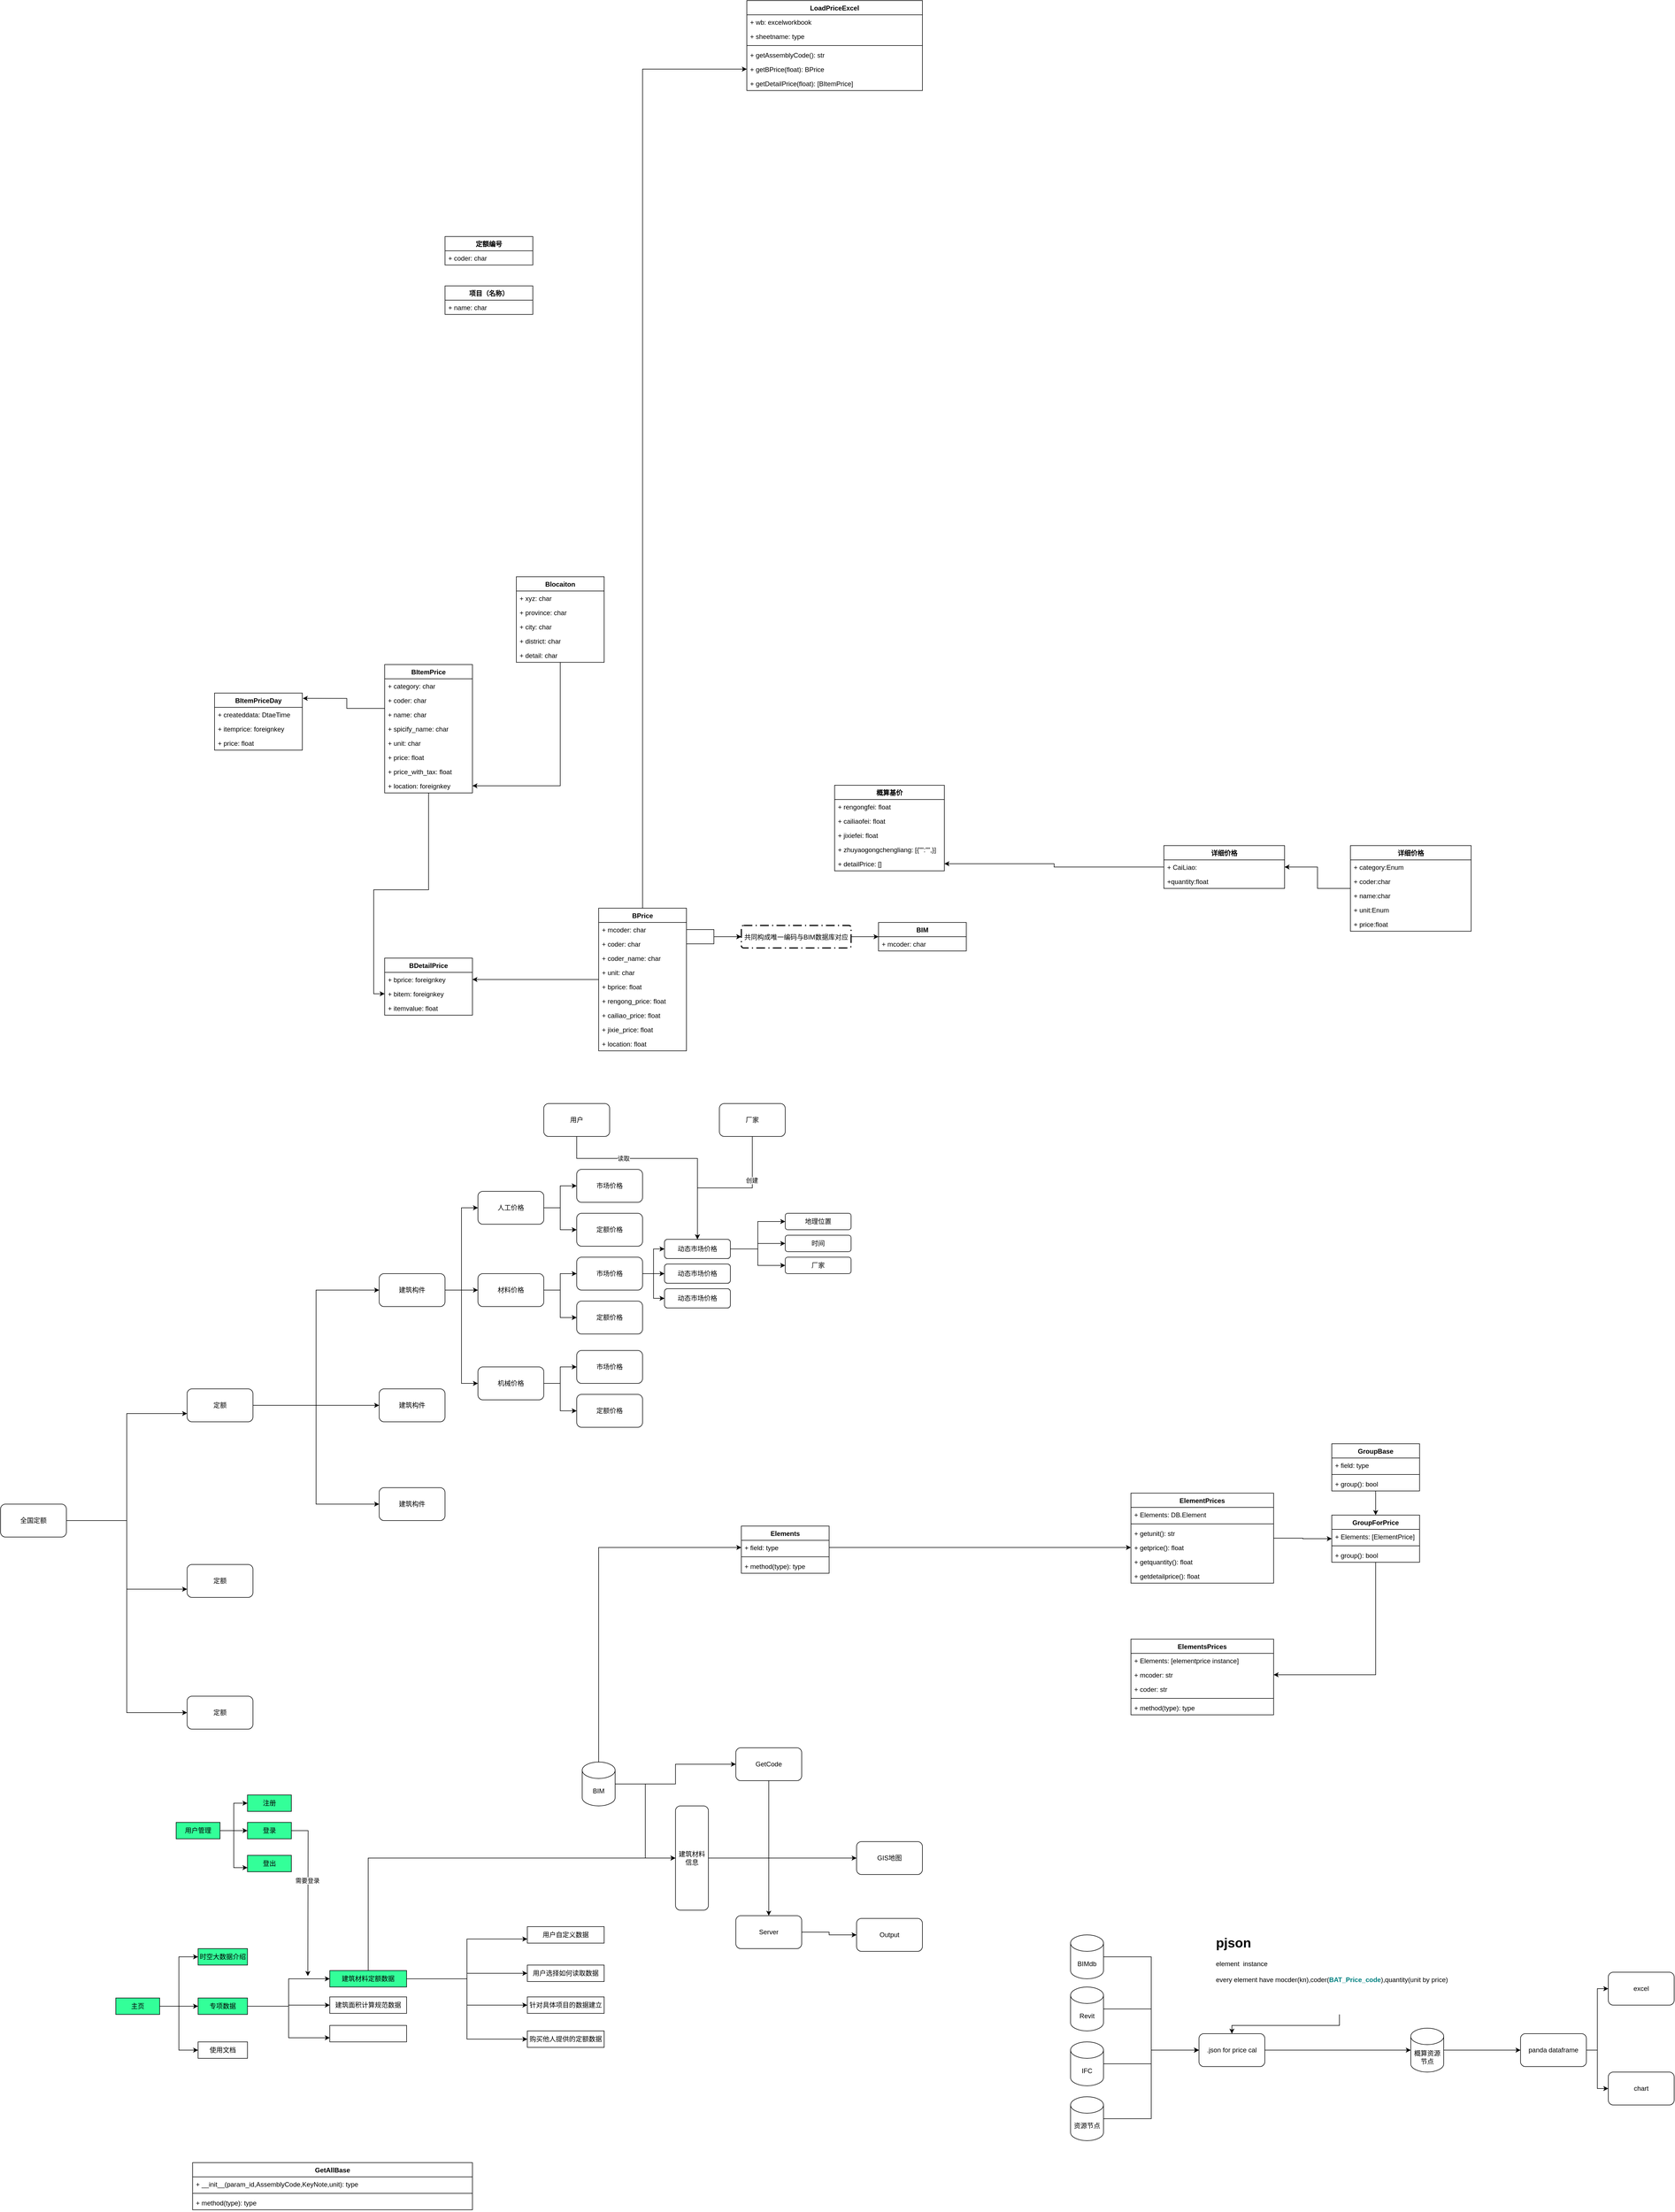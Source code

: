 <mxfile version="17.1.3" type="github">
  <diagram id="WTNj_Hdq__7ke6nhJa1Y" name="Page-1">
    <mxGraphModel dx="1775" dy="1670" grid="1" gridSize="10" guides="1" tooltips="1" connect="1" arrows="1" fold="1" page="1" pageScale="1" pageWidth="827" pageHeight="1169" math="0" shadow="0">
      <root>
        <mxCell id="0" />
        <mxCell id="1" parent="0" />
        <mxCell id="Dp4xrp-Sg3KwqESMtG_m-33" style="edgeStyle=orthogonalEdgeStyle;rounded=0;orthogonalLoop=1;jettySize=auto;html=1;" parent="1" source="Dp4xrp-Sg3KwqESMtG_m-1" target="Dp4xrp-Sg3KwqESMtG_m-27" edge="1">
          <mxGeometry relative="1" as="geometry" />
        </mxCell>
        <mxCell id="Dp4xrp-Sg3KwqESMtG_m-1" value="Blocaiton" style="swimlane;fontStyle=1;align=center;verticalAlign=top;childLayout=stackLayout;horizontal=1;startSize=26;horizontalStack=0;resizeParent=1;resizeParentMax=0;resizeLast=0;collapsible=1;marginBottom=0;" parent="1" vertex="1">
          <mxGeometry x="290" y="320" width="160" height="156" as="geometry" />
        </mxCell>
        <mxCell id="Dp4xrp-Sg3KwqESMtG_m-2" value="+ xyz: char" style="text;strokeColor=none;fillColor=none;align=left;verticalAlign=top;spacingLeft=4;spacingRight=4;overflow=hidden;rotatable=0;points=[[0,0.5],[1,0.5]];portConstraint=eastwest;" parent="Dp4xrp-Sg3KwqESMtG_m-1" vertex="1">
          <mxGeometry y="26" width="160" height="26" as="geometry" />
        </mxCell>
        <mxCell id="Dp4xrp-Sg3KwqESMtG_m-46" value="+ province: char" style="text;strokeColor=none;fillColor=none;align=left;verticalAlign=top;spacingLeft=4;spacingRight=4;overflow=hidden;rotatable=0;points=[[0,0.5],[1,0.5]];portConstraint=eastwest;" parent="Dp4xrp-Sg3KwqESMtG_m-1" vertex="1">
          <mxGeometry y="52" width="160" height="26" as="geometry" />
        </mxCell>
        <mxCell id="Dp4xrp-Sg3KwqESMtG_m-47" value="+ city: char" style="text;strokeColor=none;fillColor=none;align=left;verticalAlign=top;spacingLeft=4;spacingRight=4;overflow=hidden;rotatable=0;points=[[0,0.5],[1,0.5]];portConstraint=eastwest;" parent="Dp4xrp-Sg3KwqESMtG_m-1" vertex="1">
          <mxGeometry y="78" width="160" height="26" as="geometry" />
        </mxCell>
        <mxCell id="Dp4xrp-Sg3KwqESMtG_m-48" value="+ district: char" style="text;strokeColor=none;fillColor=none;align=left;verticalAlign=top;spacingLeft=4;spacingRight=4;overflow=hidden;rotatable=0;points=[[0,0.5],[1,0.5]];portConstraint=eastwest;" parent="Dp4xrp-Sg3KwqESMtG_m-1" vertex="1">
          <mxGeometry y="104" width="160" height="26" as="geometry" />
        </mxCell>
        <mxCell id="Dp4xrp-Sg3KwqESMtG_m-49" value="+ detail: char" style="text;strokeColor=none;fillColor=none;align=left;verticalAlign=top;spacingLeft=4;spacingRight=4;overflow=hidden;rotatable=0;points=[[0,0.5],[1,0.5]];portConstraint=eastwest;" parent="Dp4xrp-Sg3KwqESMtG_m-1" vertex="1">
          <mxGeometry y="130" width="160" height="26" as="geometry" />
        </mxCell>
        <mxCell id="Dp4xrp-Sg3KwqESMtG_m-32" style="edgeStyle=orthogonalEdgeStyle;rounded=0;orthogonalLoop=1;jettySize=auto;html=1;entryX=1.005;entryY=0.093;entryDx=0;entryDy=0;entryPerimeter=0;" parent="1" source="Dp4xrp-Sg3KwqESMtG_m-5" target="Dp4xrp-Sg3KwqESMtG_m-9" edge="1">
          <mxGeometry relative="1" as="geometry">
            <Array as="points">
              <mxPoint x="-19" y="560" />
            </Array>
          </mxGeometry>
        </mxCell>
        <mxCell id="Dp4xrp-Sg3KwqESMtG_m-5" value="BItemPrice" style="swimlane;fontStyle=1;align=center;verticalAlign=top;childLayout=stackLayout;horizontal=1;startSize=26;horizontalStack=0;resizeParent=1;resizeParentMax=0;resizeLast=0;collapsible=1;marginBottom=0;" parent="1" vertex="1">
          <mxGeometry x="50" y="480" width="160" height="234" as="geometry" />
        </mxCell>
        <mxCell id="Dp4xrp-Sg3KwqESMtG_m-6" value="+ category: char" style="text;strokeColor=none;fillColor=none;align=left;verticalAlign=top;spacingLeft=4;spacingRight=4;overflow=hidden;rotatable=0;points=[[0,0.5],[1,0.5]];portConstraint=eastwest;" parent="Dp4xrp-Sg3KwqESMtG_m-5" vertex="1">
          <mxGeometry y="26" width="160" height="26" as="geometry" />
        </mxCell>
        <mxCell id="Dp4xrp-Sg3KwqESMtG_m-21" value="+ coder: char" style="text;strokeColor=none;fillColor=none;align=left;verticalAlign=top;spacingLeft=4;spacingRight=4;overflow=hidden;rotatable=0;points=[[0,0.5],[1,0.5]];portConstraint=eastwest;" parent="Dp4xrp-Sg3KwqESMtG_m-5" vertex="1">
          <mxGeometry y="52" width="160" height="26" as="geometry" />
        </mxCell>
        <mxCell id="Dp4xrp-Sg3KwqESMtG_m-22" value="+ name: char" style="text;strokeColor=none;fillColor=none;align=left;verticalAlign=top;spacingLeft=4;spacingRight=4;overflow=hidden;rotatable=0;points=[[0,0.5],[1,0.5]];portConstraint=eastwest;" parent="Dp4xrp-Sg3KwqESMtG_m-5" vertex="1">
          <mxGeometry y="78" width="160" height="26" as="geometry" />
        </mxCell>
        <mxCell id="Dp4xrp-Sg3KwqESMtG_m-23" value="+ spicify_name: char" style="text;strokeColor=none;fillColor=none;align=left;verticalAlign=top;spacingLeft=4;spacingRight=4;overflow=hidden;rotatable=0;points=[[0,0.5],[1,0.5]];portConstraint=eastwest;" parent="Dp4xrp-Sg3KwqESMtG_m-5" vertex="1">
          <mxGeometry y="104" width="160" height="26" as="geometry" />
        </mxCell>
        <mxCell id="Dp4xrp-Sg3KwqESMtG_m-25" value="+ unit: char" style="text;strokeColor=none;fillColor=none;align=left;verticalAlign=top;spacingLeft=4;spacingRight=4;overflow=hidden;rotatable=0;points=[[0,0.5],[1,0.5]];portConstraint=eastwest;" parent="Dp4xrp-Sg3KwqESMtG_m-5" vertex="1">
          <mxGeometry y="130" width="160" height="26" as="geometry" />
        </mxCell>
        <mxCell id="Dp4xrp-Sg3KwqESMtG_m-24" value="+ price: float" style="text;strokeColor=none;fillColor=none;align=left;verticalAlign=top;spacingLeft=4;spacingRight=4;overflow=hidden;rotatable=0;points=[[0,0.5],[1,0.5]];portConstraint=eastwest;" parent="Dp4xrp-Sg3KwqESMtG_m-5" vertex="1">
          <mxGeometry y="156" width="160" height="26" as="geometry" />
        </mxCell>
        <mxCell id="Dp4xrp-Sg3KwqESMtG_m-26" value="+ price_with_tax: float" style="text;strokeColor=none;fillColor=none;align=left;verticalAlign=top;spacingLeft=4;spacingRight=4;overflow=hidden;rotatable=0;points=[[0,0.5],[1,0.5]];portConstraint=eastwest;" parent="Dp4xrp-Sg3KwqESMtG_m-5" vertex="1">
          <mxGeometry y="182" width="160" height="26" as="geometry" />
        </mxCell>
        <mxCell id="Dp4xrp-Sg3KwqESMtG_m-27" value="+ location: foreignkey" style="text;strokeColor=none;fillColor=none;align=left;verticalAlign=top;spacingLeft=4;spacingRight=4;overflow=hidden;rotatable=0;points=[[0,0.5],[1,0.5]];portConstraint=eastwest;" parent="Dp4xrp-Sg3KwqESMtG_m-5" vertex="1">
          <mxGeometry y="208" width="160" height="26" as="geometry" />
        </mxCell>
        <mxCell id="Dp4xrp-Sg3KwqESMtG_m-45" style="edgeStyle=orthogonalEdgeStyle;rounded=0;orthogonalLoop=1;jettySize=auto;html=1;entryX=0;entryY=0.5;entryDx=0;entryDy=0;" parent="1" source="Dp4xrp-Sg3KwqESMtG_m-5" target="Dp4xrp-Sg3KwqESMtG_m-42" edge="1">
          <mxGeometry relative="1" as="geometry" />
        </mxCell>
        <mxCell id="Dp4xrp-Sg3KwqESMtG_m-9" value="BItemPriceDay" style="swimlane;fontStyle=1;align=center;verticalAlign=top;childLayout=stackLayout;horizontal=1;startSize=26;horizontalStack=0;resizeParent=1;resizeParentMax=0;resizeLast=0;collapsible=1;marginBottom=0;" parent="1" vertex="1">
          <mxGeometry x="-260" y="532" width="160" height="104" as="geometry" />
        </mxCell>
        <mxCell id="Dp4xrp-Sg3KwqESMtG_m-10" value="+ createddata: DtaeTime" style="text;strokeColor=none;fillColor=none;align=left;verticalAlign=top;spacingLeft=4;spacingRight=4;overflow=hidden;rotatable=0;points=[[0,0.5],[1,0.5]];portConstraint=eastwest;" parent="Dp4xrp-Sg3KwqESMtG_m-9" vertex="1">
          <mxGeometry y="26" width="160" height="26" as="geometry" />
        </mxCell>
        <mxCell id="Dp4xrp-Sg3KwqESMtG_m-29" value="+ itemprice: foreignkey" style="text;strokeColor=none;fillColor=none;align=left;verticalAlign=top;spacingLeft=4;spacingRight=4;overflow=hidden;rotatable=0;points=[[0,0.5],[1,0.5]];portConstraint=eastwest;" parent="Dp4xrp-Sg3KwqESMtG_m-9" vertex="1">
          <mxGeometry y="52" width="160" height="26" as="geometry" />
        </mxCell>
        <mxCell id="Dp4xrp-Sg3KwqESMtG_m-30" value="+ price: float" style="text;strokeColor=none;fillColor=none;align=left;verticalAlign=top;spacingLeft=4;spacingRight=4;overflow=hidden;rotatable=0;points=[[0,0.5],[1,0.5]];portConstraint=eastwest;" parent="Dp4xrp-Sg3KwqESMtG_m-9" vertex="1">
          <mxGeometry y="78" width="160" height="26" as="geometry" />
        </mxCell>
        <mxCell id="Dp4xrp-Sg3KwqESMtG_m-44" style="edgeStyle=orthogonalEdgeStyle;rounded=0;orthogonalLoop=1;jettySize=auto;html=1;" parent="1" source="Dp4xrp-Sg3KwqESMtG_m-13" target="Dp4xrp-Sg3KwqESMtG_m-18" edge="1">
          <mxGeometry relative="1" as="geometry" />
        </mxCell>
        <mxCell id="pPEg_2pXuWcgZLbR4N1h-12" style="edgeStyle=orthogonalEdgeStyle;rounded=0;orthogonalLoop=1;jettySize=auto;html=1;" parent="1" source="Dp4xrp-Sg3KwqESMtG_m-13" target="pPEg_2pXuWcgZLbR4N1h-11" edge="1">
          <mxGeometry relative="1" as="geometry" />
        </mxCell>
        <mxCell id="Dp4xrp-Sg3KwqESMtG_m-13" value="BPrice" style="swimlane;fontStyle=1;align=center;verticalAlign=top;childLayout=stackLayout;horizontal=1;startSize=26;horizontalStack=0;resizeParent=1;resizeParentMax=0;resizeLast=0;collapsible=1;marginBottom=0;" parent="1" vertex="1">
          <mxGeometry x="440" y="924" width="160" height="260" as="geometry" />
        </mxCell>
        <mxCell id="Dp4xrp-Sg3KwqESMtG_m-14" value="+ mcoder: char" style="text;strokeColor=none;fillColor=none;align=left;verticalAlign=top;spacingLeft=4;spacingRight=4;overflow=hidden;rotatable=0;points=[[0,0.5],[1,0.5]];portConstraint=eastwest;" parent="Dp4xrp-Sg3KwqESMtG_m-13" vertex="1">
          <mxGeometry y="26" width="160" height="26" as="geometry" />
        </mxCell>
        <mxCell id="Dp4xrp-Sg3KwqESMtG_m-34" value="+ coder: char" style="text;strokeColor=none;fillColor=none;align=left;verticalAlign=top;spacingLeft=4;spacingRight=4;overflow=hidden;rotatable=0;points=[[0,0.5],[1,0.5]];portConstraint=eastwest;" parent="Dp4xrp-Sg3KwqESMtG_m-13" vertex="1">
          <mxGeometry y="52" width="160" height="26" as="geometry" />
        </mxCell>
        <mxCell id="Dp4xrp-Sg3KwqESMtG_m-35" value="+ coder_name: char" style="text;strokeColor=none;fillColor=none;align=left;verticalAlign=top;spacingLeft=4;spacingRight=4;overflow=hidden;rotatable=0;points=[[0,0.5],[1,0.5]];portConstraint=eastwest;" parent="Dp4xrp-Sg3KwqESMtG_m-13" vertex="1">
          <mxGeometry y="78" width="160" height="26" as="geometry" />
        </mxCell>
        <mxCell id="Dp4xrp-Sg3KwqESMtG_m-36" value="+ unit: char" style="text;strokeColor=none;fillColor=none;align=left;verticalAlign=top;spacingLeft=4;spacingRight=4;overflow=hidden;rotatable=0;points=[[0,0.5],[1,0.5]];portConstraint=eastwest;" parent="Dp4xrp-Sg3KwqESMtG_m-13" vertex="1">
          <mxGeometry y="104" width="160" height="26" as="geometry" />
        </mxCell>
        <mxCell id="Dp4xrp-Sg3KwqESMtG_m-37" value="+ bprice: float" style="text;strokeColor=none;fillColor=none;align=left;verticalAlign=top;spacingLeft=4;spacingRight=4;overflow=hidden;rotatable=0;points=[[0,0.5],[1,0.5]];portConstraint=eastwest;" parent="Dp4xrp-Sg3KwqESMtG_m-13" vertex="1">
          <mxGeometry y="130" width="160" height="26" as="geometry" />
        </mxCell>
        <mxCell id="Dp4xrp-Sg3KwqESMtG_m-38" value="+ rengong_price: float" style="text;strokeColor=none;fillColor=none;align=left;verticalAlign=top;spacingLeft=4;spacingRight=4;overflow=hidden;rotatable=0;points=[[0,0.5],[1,0.5]];portConstraint=eastwest;" parent="Dp4xrp-Sg3KwqESMtG_m-13" vertex="1">
          <mxGeometry y="156" width="160" height="26" as="geometry" />
        </mxCell>
        <mxCell id="Dp4xrp-Sg3KwqESMtG_m-39" value="+ cailiao_price: float" style="text;strokeColor=none;fillColor=none;align=left;verticalAlign=top;spacingLeft=4;spacingRight=4;overflow=hidden;rotatable=0;points=[[0,0.5],[1,0.5]];portConstraint=eastwest;" parent="Dp4xrp-Sg3KwqESMtG_m-13" vertex="1">
          <mxGeometry y="182" width="160" height="26" as="geometry" />
        </mxCell>
        <mxCell id="Dp4xrp-Sg3KwqESMtG_m-40" value="+ jixie_price: float" style="text;strokeColor=none;fillColor=none;align=left;verticalAlign=top;spacingLeft=4;spacingRight=4;overflow=hidden;rotatable=0;points=[[0,0.5],[1,0.5]];portConstraint=eastwest;" parent="Dp4xrp-Sg3KwqESMtG_m-13" vertex="1">
          <mxGeometry y="208" width="160" height="26" as="geometry" />
        </mxCell>
        <mxCell id="Dp4xrp-Sg3KwqESMtG_m-41" value="+ location: float" style="text;strokeColor=none;fillColor=none;align=left;verticalAlign=top;spacingLeft=4;spacingRight=4;overflow=hidden;rotatable=0;points=[[0,0.5],[1,0.5]];portConstraint=eastwest;" parent="Dp4xrp-Sg3KwqESMtG_m-13" vertex="1">
          <mxGeometry y="234" width="160" height="26" as="geometry" />
        </mxCell>
        <mxCell id="Dp4xrp-Sg3KwqESMtG_m-17" value="BDetailPrice" style="swimlane;fontStyle=1;align=center;verticalAlign=top;childLayout=stackLayout;horizontal=1;startSize=26;horizontalStack=0;resizeParent=1;resizeParentMax=0;resizeLast=0;collapsible=1;marginBottom=0;" parent="1" vertex="1">
          <mxGeometry x="50" y="1015" width="160" height="104" as="geometry" />
        </mxCell>
        <mxCell id="Dp4xrp-Sg3KwqESMtG_m-18" value="+ bprice: foreignkey" style="text;strokeColor=none;fillColor=none;align=left;verticalAlign=top;spacingLeft=4;spacingRight=4;overflow=hidden;rotatable=0;points=[[0,0.5],[1,0.5]];portConstraint=eastwest;" parent="Dp4xrp-Sg3KwqESMtG_m-17" vertex="1">
          <mxGeometry y="26" width="160" height="26" as="geometry" />
        </mxCell>
        <mxCell id="Dp4xrp-Sg3KwqESMtG_m-42" value="+ bitem: foreignkey" style="text;strokeColor=none;fillColor=none;align=left;verticalAlign=top;spacingLeft=4;spacingRight=4;overflow=hidden;rotatable=0;points=[[0,0.5],[1,0.5]];portConstraint=eastwest;" parent="Dp4xrp-Sg3KwqESMtG_m-17" vertex="1">
          <mxGeometry y="52" width="160" height="26" as="geometry" />
        </mxCell>
        <mxCell id="Dp4xrp-Sg3KwqESMtG_m-43" value="+ itemvalue: float" style="text;strokeColor=none;fillColor=none;align=left;verticalAlign=top;spacingLeft=4;spacingRight=4;overflow=hidden;rotatable=0;points=[[0,0.5],[1,0.5]];portConstraint=eastwest;" parent="Dp4xrp-Sg3KwqESMtG_m-17" vertex="1">
          <mxGeometry y="78" width="160" height="26" as="geometry" />
        </mxCell>
        <mxCell id="Dp4xrp-Sg3KwqESMtG_m-63" style="edgeStyle=orthogonalEdgeStyle;rounded=0;orthogonalLoop=1;jettySize=auto;html=1;" parent="1" source="Dp4xrp-Sg3KwqESMtG_m-50" target="Dp4xrp-Sg3KwqESMtG_m-53" edge="1">
          <mxGeometry relative="1" as="geometry" />
        </mxCell>
        <mxCell id="Dp4xrp-Sg3KwqESMtG_m-50" value="共同构成唯一编码与BIM数据库对应" style="rounded=1;arcSize=10;dashed=1;strokeColor=#000000;fillColor=none;gradientColor=none;dashPattern=8 3 1 3;strokeWidth=2;" parent="1" vertex="1">
          <mxGeometry x="700" y="955.5" width="200" height="41" as="geometry" />
        </mxCell>
        <mxCell id="Dp4xrp-Sg3KwqESMtG_m-51" style="edgeStyle=orthogonalEdgeStyle;rounded=0;orthogonalLoop=1;jettySize=auto;html=1;entryX=0;entryY=0.5;entryDx=0;entryDy=0;" parent="1" source="Dp4xrp-Sg3KwqESMtG_m-34" target="Dp4xrp-Sg3KwqESMtG_m-50" edge="1">
          <mxGeometry relative="1" as="geometry" />
        </mxCell>
        <mxCell id="Dp4xrp-Sg3KwqESMtG_m-52" style="edgeStyle=orthogonalEdgeStyle;rounded=0;orthogonalLoop=1;jettySize=auto;html=1;entryX=0;entryY=0.5;entryDx=0;entryDy=0;" parent="1" source="Dp4xrp-Sg3KwqESMtG_m-14" target="Dp4xrp-Sg3KwqESMtG_m-50" edge="1">
          <mxGeometry relative="1" as="geometry" />
        </mxCell>
        <mxCell id="Dp4xrp-Sg3KwqESMtG_m-53" value="BIM" style="swimlane;fontStyle=1;align=center;verticalAlign=top;childLayout=stackLayout;horizontal=1;startSize=26;horizontalStack=0;resizeParent=1;resizeParentMax=0;resizeLast=0;collapsible=1;marginBottom=0;" parent="1" vertex="1">
          <mxGeometry x="950" y="950" width="160" height="52" as="geometry" />
        </mxCell>
        <mxCell id="Dp4xrp-Sg3KwqESMtG_m-54" value="+ mcoder: char" style="text;strokeColor=none;fillColor=none;align=left;verticalAlign=top;spacingLeft=4;spacingRight=4;overflow=hidden;rotatable=0;points=[[0,0.5],[1,0.5]];portConstraint=eastwest;" parent="Dp4xrp-Sg3KwqESMtG_m-53" vertex="1">
          <mxGeometry y="26" width="160" height="26" as="geometry" />
        </mxCell>
        <mxCell id="Dp4xrp-Sg3KwqESMtG_m-64" value="定额编号" style="swimlane;fontStyle=1;align=center;verticalAlign=top;childLayout=stackLayout;horizontal=1;startSize=26;horizontalStack=0;resizeParent=1;resizeParentMax=0;resizeLast=0;collapsible=1;marginBottom=0;" parent="1" vertex="1">
          <mxGeometry x="160" y="-300" width="160" height="52" as="geometry" />
        </mxCell>
        <mxCell id="Dp4xrp-Sg3KwqESMtG_m-65" value="+ coder: char" style="text;strokeColor=none;fillColor=none;align=left;verticalAlign=top;spacingLeft=4;spacingRight=4;overflow=hidden;rotatable=0;points=[[0,0.5],[1,0.5]];portConstraint=eastwest;" parent="Dp4xrp-Sg3KwqESMtG_m-64" vertex="1">
          <mxGeometry y="26" width="160" height="26" as="geometry" />
        </mxCell>
        <mxCell id="Dp4xrp-Sg3KwqESMtG_m-70" value="项目（名称）" style="swimlane;fontStyle=1;align=center;verticalAlign=top;childLayout=stackLayout;horizontal=1;startSize=26;horizontalStack=0;resizeParent=1;resizeParentMax=0;resizeLast=0;collapsible=1;marginBottom=0;" parent="1" vertex="1">
          <mxGeometry x="160" y="-210" width="160" height="52" as="geometry" />
        </mxCell>
        <mxCell id="Dp4xrp-Sg3KwqESMtG_m-71" value="+ name: char" style="text;strokeColor=none;fillColor=none;align=left;verticalAlign=top;spacingLeft=4;spacingRight=4;overflow=hidden;rotatable=0;points=[[0,0.5],[1,0.5]];portConstraint=eastwest;" parent="Dp4xrp-Sg3KwqESMtG_m-70" vertex="1">
          <mxGeometry y="26" width="160" height="26" as="geometry" />
        </mxCell>
        <mxCell id="Dp4xrp-Sg3KwqESMtG_m-72" value="概算基价" style="swimlane;fontStyle=1;align=center;verticalAlign=top;childLayout=stackLayout;horizontal=1;startSize=26;horizontalStack=0;resizeParent=1;resizeParentMax=0;resizeLast=0;collapsible=1;marginBottom=0;" parent="1" vertex="1">
          <mxGeometry x="870" y="700" width="200" height="156" as="geometry" />
        </mxCell>
        <mxCell id="Dp4xrp-Sg3KwqESMtG_m-73" value="+ rengongfei: float" style="text;strokeColor=none;fillColor=none;align=left;verticalAlign=top;spacingLeft=4;spacingRight=4;overflow=hidden;rotatable=0;points=[[0,0.5],[1,0.5]];portConstraint=eastwest;" parent="Dp4xrp-Sg3KwqESMtG_m-72" vertex="1">
          <mxGeometry y="26" width="200" height="26" as="geometry" />
        </mxCell>
        <mxCell id="Dp4xrp-Sg3KwqESMtG_m-74" value="+ cailiaofei: float" style="text;strokeColor=none;fillColor=none;align=left;verticalAlign=top;spacingLeft=4;spacingRight=4;overflow=hidden;rotatable=0;points=[[0,0.5],[1,0.5]];portConstraint=eastwest;" parent="Dp4xrp-Sg3KwqESMtG_m-72" vertex="1">
          <mxGeometry y="52" width="200" height="26" as="geometry" />
        </mxCell>
        <mxCell id="Dp4xrp-Sg3KwqESMtG_m-75" value="+ jixiefei: float" style="text;strokeColor=none;fillColor=none;align=left;verticalAlign=top;spacingLeft=4;spacingRight=4;overflow=hidden;rotatable=0;points=[[0,0.5],[1,0.5]];portConstraint=eastwest;" parent="Dp4xrp-Sg3KwqESMtG_m-72" vertex="1">
          <mxGeometry y="78" width="200" height="26" as="geometry" />
        </mxCell>
        <mxCell id="Dp4xrp-Sg3KwqESMtG_m-83" value="+ zhuyaogongchengliang: [{&quot;&quot;:&quot;&quot;,}]" style="text;strokeColor=none;fillColor=none;align=left;verticalAlign=top;spacingLeft=4;spacingRight=4;overflow=hidden;rotatable=0;points=[[0,0.5],[1,0.5]];portConstraint=eastwest;" parent="Dp4xrp-Sg3KwqESMtG_m-72" vertex="1">
          <mxGeometry y="104" width="200" height="26" as="geometry" />
        </mxCell>
        <mxCell id="Dp4xrp-Sg3KwqESMtG_m-85" value="+ detailPrice: []" style="text;strokeColor=none;fillColor=none;align=left;verticalAlign=top;spacingLeft=4;spacingRight=4;overflow=hidden;rotatable=0;points=[[0,0.5],[1,0.5]];portConstraint=eastwest;" parent="Dp4xrp-Sg3KwqESMtG_m-72" vertex="1">
          <mxGeometry y="130" width="200" height="26" as="geometry" />
        </mxCell>
        <mxCell id="Dp4xrp-Sg3KwqESMtG_m-89" style="edgeStyle=orthogonalEdgeStyle;rounded=0;orthogonalLoop=1;jettySize=auto;html=1;" parent="1" source="Dp4xrp-Sg3KwqESMtG_m-86" target="Dp4xrp-Sg3KwqESMtG_m-85" edge="1">
          <mxGeometry relative="1" as="geometry" />
        </mxCell>
        <mxCell id="Dp4xrp-Sg3KwqESMtG_m-86" value="详细价格" style="swimlane;fontStyle=1;align=center;verticalAlign=top;childLayout=stackLayout;horizontal=1;startSize=26;horizontalStack=0;resizeParent=1;resizeParentMax=0;resizeLast=0;collapsible=1;marginBottom=0;" parent="1" vertex="1">
          <mxGeometry x="1470" y="810" width="220" height="78" as="geometry" />
        </mxCell>
        <mxCell id="Dp4xrp-Sg3KwqESMtG_m-88" value="+ CaiLiao:" style="text;strokeColor=none;fillColor=none;align=left;verticalAlign=top;spacingLeft=4;spacingRight=4;overflow=hidden;rotatable=0;points=[[0,0.5],[1,0.5]];portConstraint=eastwest;" parent="Dp4xrp-Sg3KwqESMtG_m-86" vertex="1">
          <mxGeometry y="26" width="220" height="26" as="geometry" />
        </mxCell>
        <mxCell id="Dp4xrp-Sg3KwqESMtG_m-92" value="+quantity:float" style="text;strokeColor=none;fillColor=none;align=left;verticalAlign=top;spacingLeft=4;spacingRight=4;overflow=hidden;rotatable=0;points=[[0,0.5],[1,0.5]];portConstraint=eastwest;" parent="Dp4xrp-Sg3KwqESMtG_m-86" vertex="1">
          <mxGeometry y="52" width="220" height="26" as="geometry" />
        </mxCell>
        <mxCell id="Dp4xrp-Sg3KwqESMtG_m-99" style="edgeStyle=orthogonalEdgeStyle;rounded=0;orthogonalLoop=1;jettySize=auto;html=1;" parent="1" source="Dp4xrp-Sg3KwqESMtG_m-93" target="Dp4xrp-Sg3KwqESMtG_m-88" edge="1">
          <mxGeometry relative="1" as="geometry" />
        </mxCell>
        <mxCell id="Dp4xrp-Sg3KwqESMtG_m-93" value="详细价格" style="swimlane;fontStyle=1;align=center;verticalAlign=top;childLayout=stackLayout;horizontal=1;startSize=26;horizontalStack=0;resizeParent=1;resizeParentMax=0;resizeLast=0;collapsible=1;marginBottom=0;" parent="1" vertex="1">
          <mxGeometry x="1810" y="810" width="220" height="156" as="geometry" />
        </mxCell>
        <mxCell id="Dp4xrp-Sg3KwqESMtG_m-94" value="+ category:Enum" style="text;strokeColor=none;fillColor=none;align=left;verticalAlign=top;spacingLeft=4;spacingRight=4;overflow=hidden;rotatable=0;points=[[0,0.5],[1,0.5]];portConstraint=eastwest;" parent="Dp4xrp-Sg3KwqESMtG_m-93" vertex="1">
          <mxGeometry y="26" width="220" height="26" as="geometry" />
        </mxCell>
        <mxCell id="Dp4xrp-Sg3KwqESMtG_m-95" value="+ coder:char" style="text;strokeColor=none;fillColor=none;align=left;verticalAlign=top;spacingLeft=4;spacingRight=4;overflow=hidden;rotatable=0;points=[[0,0.5],[1,0.5]];portConstraint=eastwest;" parent="Dp4xrp-Sg3KwqESMtG_m-93" vertex="1">
          <mxGeometry y="52" width="220" height="26" as="geometry" />
        </mxCell>
        <mxCell id="Dp4xrp-Sg3KwqESMtG_m-96" value="+ name:char" style="text;strokeColor=none;fillColor=none;align=left;verticalAlign=top;spacingLeft=4;spacingRight=4;overflow=hidden;rotatable=0;points=[[0,0.5],[1,0.5]];portConstraint=eastwest;" parent="Dp4xrp-Sg3KwqESMtG_m-93" vertex="1">
          <mxGeometry y="78" width="220" height="26" as="geometry" />
        </mxCell>
        <mxCell id="Dp4xrp-Sg3KwqESMtG_m-97" value="+ unit:Enum" style="text;strokeColor=none;fillColor=none;align=left;verticalAlign=top;spacingLeft=4;spacingRight=4;overflow=hidden;rotatable=0;points=[[0,0.5],[1,0.5]];portConstraint=eastwest;" parent="Dp4xrp-Sg3KwqESMtG_m-93" vertex="1">
          <mxGeometry y="104" width="220" height="26" as="geometry" />
        </mxCell>
        <mxCell id="Dp4xrp-Sg3KwqESMtG_m-98" value="+ price:float" style="text;strokeColor=none;fillColor=none;align=left;verticalAlign=top;spacingLeft=4;spacingRight=4;overflow=hidden;rotatable=0;points=[[0,0.5],[1,0.5]];portConstraint=eastwest;" parent="Dp4xrp-Sg3KwqESMtG_m-93" vertex="1">
          <mxGeometry y="130" width="220" height="26" as="geometry" />
        </mxCell>
        <mxCell id="pPEg_2pXuWcgZLbR4N1h-7" value="LoadPriceExcel" style="swimlane;fontStyle=1;align=center;verticalAlign=top;childLayout=stackLayout;horizontal=1;startSize=26;horizontalStack=0;resizeParent=1;resizeParentMax=0;resizeLast=0;collapsible=1;marginBottom=0;" parent="1" vertex="1">
          <mxGeometry x="710" y="-730" width="320" height="164" as="geometry" />
        </mxCell>
        <mxCell id="pPEg_2pXuWcgZLbR4N1h-14" value="+ wb: excelworkbook" style="text;strokeColor=none;fillColor=none;align=left;verticalAlign=top;spacingLeft=4;spacingRight=4;overflow=hidden;rotatable=0;points=[[0,0.5],[1,0.5]];portConstraint=eastwest;" parent="pPEg_2pXuWcgZLbR4N1h-7" vertex="1">
          <mxGeometry y="26" width="320" height="26" as="geometry" />
        </mxCell>
        <mxCell id="pPEg_2pXuWcgZLbR4N1h-8" value="+ sheetname: type" style="text;strokeColor=none;fillColor=none;align=left;verticalAlign=top;spacingLeft=4;spacingRight=4;overflow=hidden;rotatable=0;points=[[0,0.5],[1,0.5]];portConstraint=eastwest;" parent="pPEg_2pXuWcgZLbR4N1h-7" vertex="1">
          <mxGeometry y="52" width="320" height="26" as="geometry" />
        </mxCell>
        <mxCell id="pPEg_2pXuWcgZLbR4N1h-9" value="" style="line;strokeWidth=1;fillColor=none;align=left;verticalAlign=middle;spacingTop=-1;spacingLeft=3;spacingRight=3;rotatable=0;labelPosition=right;points=[];portConstraint=eastwest;" parent="pPEg_2pXuWcgZLbR4N1h-7" vertex="1">
          <mxGeometry y="78" width="320" height="8" as="geometry" />
        </mxCell>
        <mxCell id="pPEg_2pXuWcgZLbR4N1h-10" value="+ getAssemblyCode(): str" style="text;strokeColor=none;fillColor=none;align=left;verticalAlign=top;spacingLeft=4;spacingRight=4;overflow=hidden;rotatable=0;points=[[0,0.5],[1,0.5]];portConstraint=eastwest;" parent="pPEg_2pXuWcgZLbR4N1h-7" vertex="1">
          <mxGeometry y="86" width="320" height="26" as="geometry" />
        </mxCell>
        <mxCell id="pPEg_2pXuWcgZLbR4N1h-11" value="+ getBPrice(float): BPrice" style="text;strokeColor=none;fillColor=none;align=left;verticalAlign=top;spacingLeft=4;spacingRight=4;overflow=hidden;rotatable=0;points=[[0,0.5],[1,0.5]];portConstraint=eastwest;" parent="pPEg_2pXuWcgZLbR4N1h-7" vertex="1">
          <mxGeometry y="112" width="320" height="26" as="geometry" />
        </mxCell>
        <mxCell id="pPEg_2pXuWcgZLbR4N1h-13" value="+ getDetailPrice(float): [BItemPrice]" style="text;strokeColor=none;fillColor=none;align=left;verticalAlign=top;spacingLeft=4;spacingRight=4;overflow=hidden;rotatable=0;points=[[0,0.5],[1,0.5]];portConstraint=eastwest;" parent="pPEg_2pXuWcgZLbR4N1h-7" vertex="1">
          <mxGeometry y="138" width="320" height="26" as="geometry" />
        </mxCell>
        <mxCell id="GQRF8PhWahuhVYAp_rSI-3" style="edgeStyle=orthogonalEdgeStyle;rounded=0;orthogonalLoop=1;jettySize=auto;html=1;entryX=0;entryY=0.5;entryDx=0;entryDy=0;" parent="1" source="GQRF8PhWahuhVYAp_rSI-1" target="GQRF8PhWahuhVYAp_rSI-2" edge="1">
          <mxGeometry relative="1" as="geometry" />
        </mxCell>
        <mxCell id="GQRF8PhWahuhVYAp_rSI-5" style="edgeStyle=orthogonalEdgeStyle;rounded=0;orthogonalLoop=1;jettySize=auto;html=1;" parent="1" source="GQRF8PhWahuhVYAp_rSI-1" target="GQRF8PhWahuhVYAp_rSI-4" edge="1">
          <mxGeometry relative="1" as="geometry" />
        </mxCell>
        <mxCell id="GQRF8PhWahuhVYAp_rSI-7" style="edgeStyle=orthogonalEdgeStyle;rounded=0;orthogonalLoop=1;jettySize=auto;html=1;entryX=0;entryY=0.5;entryDx=0;entryDy=0;" parent="1" source="GQRF8PhWahuhVYAp_rSI-1" target="GQRF8PhWahuhVYAp_rSI-6" edge="1">
          <mxGeometry relative="1" as="geometry" />
        </mxCell>
        <mxCell id="GQRF8PhWahuhVYAp_rSI-1" value="定额" style="rounded=1;whiteSpace=wrap;html=1;" parent="1" vertex="1">
          <mxGeometry x="-310" y="1800" width="120" height="60" as="geometry" />
        </mxCell>
        <mxCell id="GQRF8PhWahuhVYAp_rSI-11" style="edgeStyle=orthogonalEdgeStyle;rounded=0;orthogonalLoop=1;jettySize=auto;html=1;entryX=0;entryY=0.5;entryDx=0;entryDy=0;" parent="1" source="GQRF8PhWahuhVYAp_rSI-2" target="GQRF8PhWahuhVYAp_rSI-8" edge="1">
          <mxGeometry relative="1" as="geometry" />
        </mxCell>
        <mxCell id="GQRF8PhWahuhVYAp_rSI-12" style="edgeStyle=orthogonalEdgeStyle;rounded=0;orthogonalLoop=1;jettySize=auto;html=1;" parent="1" source="GQRF8PhWahuhVYAp_rSI-2" target="GQRF8PhWahuhVYAp_rSI-9" edge="1">
          <mxGeometry relative="1" as="geometry" />
        </mxCell>
        <mxCell id="GQRF8PhWahuhVYAp_rSI-13" style="edgeStyle=orthogonalEdgeStyle;rounded=0;orthogonalLoop=1;jettySize=auto;html=1;entryX=0;entryY=0.5;entryDx=0;entryDy=0;" parent="1" source="GQRF8PhWahuhVYAp_rSI-2" target="GQRF8PhWahuhVYAp_rSI-10" edge="1">
          <mxGeometry relative="1" as="geometry" />
        </mxCell>
        <mxCell id="GQRF8PhWahuhVYAp_rSI-2" value="建筑构件" style="rounded=1;whiteSpace=wrap;html=1;" parent="1" vertex="1">
          <mxGeometry x="40" y="1590" width="120" height="60" as="geometry" />
        </mxCell>
        <mxCell id="GQRF8PhWahuhVYAp_rSI-4" value="建筑构件" style="rounded=1;whiteSpace=wrap;html=1;" parent="1" vertex="1">
          <mxGeometry x="40" y="1800" width="120" height="60" as="geometry" />
        </mxCell>
        <mxCell id="GQRF8PhWahuhVYAp_rSI-6" value="建筑构件" style="rounded=1;whiteSpace=wrap;html=1;" parent="1" vertex="1">
          <mxGeometry x="40" y="1980" width="120" height="60" as="geometry" />
        </mxCell>
        <mxCell id="GQRF8PhWahuhVYAp_rSI-20" style="edgeStyle=orthogonalEdgeStyle;rounded=0;orthogonalLoop=1;jettySize=auto;html=1;" parent="1" source="GQRF8PhWahuhVYAp_rSI-8" target="GQRF8PhWahuhVYAp_rSI-19" edge="1">
          <mxGeometry relative="1" as="geometry" />
        </mxCell>
        <mxCell id="GQRF8PhWahuhVYAp_rSI-21" style="edgeStyle=orthogonalEdgeStyle;rounded=0;orthogonalLoop=1;jettySize=auto;html=1;" parent="1" source="GQRF8PhWahuhVYAp_rSI-8" target="GQRF8PhWahuhVYAp_rSI-18" edge="1">
          <mxGeometry relative="1" as="geometry" />
        </mxCell>
        <mxCell id="GQRF8PhWahuhVYAp_rSI-8" value="人工价格" style="rounded=1;whiteSpace=wrap;html=1;" parent="1" vertex="1">
          <mxGeometry x="220" y="1440" width="120" height="60" as="geometry" />
        </mxCell>
        <mxCell id="GQRF8PhWahuhVYAp_rSI-16" style="edgeStyle=orthogonalEdgeStyle;rounded=0;orthogonalLoop=1;jettySize=auto;html=1;entryX=0;entryY=0.5;entryDx=0;entryDy=0;" parent="1" source="GQRF8PhWahuhVYAp_rSI-9" target="GQRF8PhWahuhVYAp_rSI-14" edge="1">
          <mxGeometry relative="1" as="geometry" />
        </mxCell>
        <mxCell id="GQRF8PhWahuhVYAp_rSI-17" style="edgeStyle=orthogonalEdgeStyle;rounded=0;orthogonalLoop=1;jettySize=auto;html=1;" parent="1" source="GQRF8PhWahuhVYAp_rSI-9" target="GQRF8PhWahuhVYAp_rSI-15" edge="1">
          <mxGeometry relative="1" as="geometry" />
        </mxCell>
        <mxCell id="GQRF8PhWahuhVYAp_rSI-9" value="材料价格" style="rounded=1;whiteSpace=wrap;html=1;" parent="1" vertex="1">
          <mxGeometry x="220" y="1590" width="120" height="60" as="geometry" />
        </mxCell>
        <mxCell id="GQRF8PhWahuhVYAp_rSI-24" style="edgeStyle=orthogonalEdgeStyle;rounded=0;orthogonalLoop=1;jettySize=auto;html=1;" parent="1" source="GQRF8PhWahuhVYAp_rSI-10" target="GQRF8PhWahuhVYAp_rSI-23" edge="1">
          <mxGeometry relative="1" as="geometry" />
        </mxCell>
        <mxCell id="GQRF8PhWahuhVYAp_rSI-25" style="edgeStyle=orthogonalEdgeStyle;rounded=0;orthogonalLoop=1;jettySize=auto;html=1;" parent="1" source="GQRF8PhWahuhVYAp_rSI-10" target="GQRF8PhWahuhVYAp_rSI-22" edge="1">
          <mxGeometry relative="1" as="geometry" />
        </mxCell>
        <mxCell id="GQRF8PhWahuhVYAp_rSI-10" value="机械价格" style="rounded=1;whiteSpace=wrap;html=1;" parent="1" vertex="1">
          <mxGeometry x="220" y="1760" width="120" height="60" as="geometry" />
        </mxCell>
        <mxCell id="GQRF8PhWahuhVYAp_rSI-14" value="定额价格" style="rounded=1;whiteSpace=wrap;html=1;" parent="1" vertex="1">
          <mxGeometry x="400" y="1640" width="120" height="60" as="geometry" />
        </mxCell>
        <mxCell id="GQRF8PhWahuhVYAp_rSI-36" style="edgeStyle=orthogonalEdgeStyle;rounded=0;orthogonalLoop=1;jettySize=auto;html=1;" parent="1" source="GQRF8PhWahuhVYAp_rSI-15" target="GQRF8PhWahuhVYAp_rSI-32" edge="1">
          <mxGeometry relative="1" as="geometry" />
        </mxCell>
        <mxCell id="GQRF8PhWahuhVYAp_rSI-37" style="edgeStyle=orthogonalEdgeStyle;rounded=0;orthogonalLoop=1;jettySize=auto;html=1;" parent="1" source="GQRF8PhWahuhVYAp_rSI-15" target="GQRF8PhWahuhVYAp_rSI-34" edge="1">
          <mxGeometry relative="1" as="geometry" />
        </mxCell>
        <mxCell id="GQRF8PhWahuhVYAp_rSI-38" style="edgeStyle=orthogonalEdgeStyle;rounded=0;orthogonalLoop=1;jettySize=auto;html=1;" parent="1" source="GQRF8PhWahuhVYAp_rSI-15" target="GQRF8PhWahuhVYAp_rSI-35" edge="1">
          <mxGeometry relative="1" as="geometry" />
        </mxCell>
        <mxCell id="GQRF8PhWahuhVYAp_rSI-15" value="市场价格" style="rounded=1;whiteSpace=wrap;html=1;" parent="1" vertex="1">
          <mxGeometry x="400" y="1560" width="120" height="60" as="geometry" />
        </mxCell>
        <mxCell id="GQRF8PhWahuhVYAp_rSI-18" value="定额价格" style="rounded=1;whiteSpace=wrap;html=1;" parent="1" vertex="1">
          <mxGeometry x="400" y="1480" width="120" height="60" as="geometry" />
        </mxCell>
        <mxCell id="GQRF8PhWahuhVYAp_rSI-19" value="市场价格" style="rounded=1;whiteSpace=wrap;html=1;" parent="1" vertex="1">
          <mxGeometry x="400" y="1400" width="120" height="60" as="geometry" />
        </mxCell>
        <mxCell id="GQRF8PhWahuhVYAp_rSI-22" value="定额价格" style="rounded=1;whiteSpace=wrap;html=1;" parent="1" vertex="1">
          <mxGeometry x="400" y="1810" width="120" height="60" as="geometry" />
        </mxCell>
        <mxCell id="GQRF8PhWahuhVYAp_rSI-23" value="市场价格" style="rounded=1;whiteSpace=wrap;html=1;" parent="1" vertex="1">
          <mxGeometry x="400" y="1730" width="120" height="60" as="geometry" />
        </mxCell>
        <mxCell id="GQRF8PhWahuhVYAp_rSI-26" value="地理位置" style="rounded=1;whiteSpace=wrap;html=1;" parent="1" vertex="1">
          <mxGeometry x="780" y="1480" width="120" height="30" as="geometry" />
        </mxCell>
        <mxCell id="GQRF8PhWahuhVYAp_rSI-28" value="时间" style="rounded=1;whiteSpace=wrap;html=1;" parent="1" vertex="1">
          <mxGeometry x="780" y="1520" width="120" height="30" as="geometry" />
        </mxCell>
        <mxCell id="GQRF8PhWahuhVYAp_rSI-29" value="厂家" style="rounded=1;whiteSpace=wrap;html=1;" parent="1" vertex="1">
          <mxGeometry x="780" y="1560" width="120" height="30" as="geometry" />
        </mxCell>
        <mxCell id="GQRF8PhWahuhVYAp_rSI-39" style="edgeStyle=orthogonalEdgeStyle;rounded=0;orthogonalLoop=1;jettySize=auto;html=1;entryX=0;entryY=0.5;entryDx=0;entryDy=0;" parent="1" source="GQRF8PhWahuhVYAp_rSI-32" target="GQRF8PhWahuhVYAp_rSI-26" edge="1">
          <mxGeometry relative="1" as="geometry" />
        </mxCell>
        <mxCell id="GQRF8PhWahuhVYAp_rSI-40" style="edgeStyle=orthogonalEdgeStyle;rounded=0;orthogonalLoop=1;jettySize=auto;html=1;" parent="1" source="GQRF8PhWahuhVYAp_rSI-32" target="GQRF8PhWahuhVYAp_rSI-28" edge="1">
          <mxGeometry relative="1" as="geometry" />
        </mxCell>
        <mxCell id="GQRF8PhWahuhVYAp_rSI-41" style="edgeStyle=orthogonalEdgeStyle;rounded=0;orthogonalLoop=1;jettySize=auto;html=1;" parent="1" source="GQRF8PhWahuhVYAp_rSI-32" target="GQRF8PhWahuhVYAp_rSI-29" edge="1">
          <mxGeometry relative="1" as="geometry" />
        </mxCell>
        <mxCell id="GQRF8PhWahuhVYAp_rSI-42" value="" style="group" parent="1" vertex="1" connectable="0">
          <mxGeometry x="560" y="1527.5" width="120" height="125" as="geometry" />
        </mxCell>
        <mxCell id="GQRF8PhWahuhVYAp_rSI-32" value="动态市场价格" style="rounded=1;whiteSpace=wrap;html=1;" parent="GQRF8PhWahuhVYAp_rSI-42" vertex="1">
          <mxGeometry width="120" height="35" as="geometry" />
        </mxCell>
        <mxCell id="GQRF8PhWahuhVYAp_rSI-34" value="动态市场价格" style="rounded=1;whiteSpace=wrap;html=1;" parent="GQRF8PhWahuhVYAp_rSI-42" vertex="1">
          <mxGeometry y="45" width="120" height="35" as="geometry" />
        </mxCell>
        <mxCell id="GQRF8PhWahuhVYAp_rSI-35" value="动态市场价格" style="rounded=1;whiteSpace=wrap;html=1;" parent="GQRF8PhWahuhVYAp_rSI-42" vertex="1">
          <mxGeometry y="90" width="120" height="35" as="geometry" />
        </mxCell>
        <mxCell id="GQRF8PhWahuhVYAp_rSI-45" style="edgeStyle=orthogonalEdgeStyle;rounded=0;orthogonalLoop=1;jettySize=auto;html=1;" parent="1" source="GQRF8PhWahuhVYAp_rSI-43" target="GQRF8PhWahuhVYAp_rSI-32" edge="1">
          <mxGeometry relative="1" as="geometry" />
        </mxCell>
        <mxCell id="GQRF8PhWahuhVYAp_rSI-46" value="创建" style="edgeLabel;html=1;align=center;verticalAlign=middle;resizable=0;points=[];" parent="GQRF8PhWahuhVYAp_rSI-45" vertex="1" connectable="0">
          <mxGeometry x="-0.447" y="-1" relative="1" as="geometry">
            <mxPoint as="offset" />
          </mxGeometry>
        </mxCell>
        <mxCell id="GQRF8PhWahuhVYAp_rSI-43" value="厂家" style="rounded=1;whiteSpace=wrap;html=1;" parent="1" vertex="1">
          <mxGeometry x="660" y="1280" width="120" height="60" as="geometry" />
        </mxCell>
        <mxCell id="GQRF8PhWahuhVYAp_rSI-47" style="edgeStyle=orthogonalEdgeStyle;rounded=0;orthogonalLoop=1;jettySize=auto;html=1;" parent="1" source="GQRF8PhWahuhVYAp_rSI-44" target="GQRF8PhWahuhVYAp_rSI-32" edge="1">
          <mxGeometry relative="1" as="geometry">
            <Array as="points">
              <mxPoint x="400" y="1380" />
              <mxPoint x="620" y="1380" />
            </Array>
          </mxGeometry>
        </mxCell>
        <mxCell id="GQRF8PhWahuhVYAp_rSI-48" value="读取" style="edgeLabel;html=1;align=center;verticalAlign=middle;resizable=0;points=[];" parent="GQRF8PhWahuhVYAp_rSI-47" vertex="1" connectable="0">
          <mxGeometry x="-0.387" relative="1" as="geometry">
            <mxPoint as="offset" />
          </mxGeometry>
        </mxCell>
        <mxCell id="GQRF8PhWahuhVYAp_rSI-44" value="用户" style="rounded=1;whiteSpace=wrap;html=1;" parent="1" vertex="1">
          <mxGeometry x="340" y="1280" width="120" height="60" as="geometry" />
        </mxCell>
        <mxCell id="GQRF8PhWahuhVYAp_rSI-52" style="edgeStyle=orthogonalEdgeStyle;rounded=0;orthogonalLoop=1;jettySize=auto;html=1;entryX=0;entryY=0.75;entryDx=0;entryDy=0;" parent="1" source="GQRF8PhWahuhVYAp_rSI-49" target="GQRF8PhWahuhVYAp_rSI-1" edge="1">
          <mxGeometry relative="1" as="geometry" />
        </mxCell>
        <mxCell id="GQRF8PhWahuhVYAp_rSI-53" style="edgeStyle=orthogonalEdgeStyle;rounded=0;orthogonalLoop=1;jettySize=auto;html=1;entryX=0;entryY=0.75;entryDx=0;entryDy=0;" parent="1" source="GQRF8PhWahuhVYAp_rSI-49" target="GQRF8PhWahuhVYAp_rSI-50" edge="1">
          <mxGeometry relative="1" as="geometry" />
        </mxCell>
        <mxCell id="GQRF8PhWahuhVYAp_rSI-54" style="edgeStyle=orthogonalEdgeStyle;rounded=0;orthogonalLoop=1;jettySize=auto;html=1;entryX=0;entryY=0.5;entryDx=0;entryDy=0;" parent="1" source="GQRF8PhWahuhVYAp_rSI-49" target="GQRF8PhWahuhVYAp_rSI-51" edge="1">
          <mxGeometry relative="1" as="geometry" />
        </mxCell>
        <mxCell id="GQRF8PhWahuhVYAp_rSI-49" value="全国定额" style="rounded=1;whiteSpace=wrap;html=1;" parent="1" vertex="1">
          <mxGeometry x="-650" y="2010" width="120" height="60" as="geometry" />
        </mxCell>
        <mxCell id="GQRF8PhWahuhVYAp_rSI-50" value="定额" style="rounded=1;whiteSpace=wrap;html=1;" parent="1" vertex="1">
          <mxGeometry x="-310" y="2120" width="120" height="60" as="geometry" />
        </mxCell>
        <mxCell id="GQRF8PhWahuhVYAp_rSI-51" value="定额" style="rounded=1;whiteSpace=wrap;html=1;" parent="1" vertex="1">
          <mxGeometry x="-310" y="2360" width="120" height="60" as="geometry" />
        </mxCell>
        <mxCell id="GQRF8PhWahuhVYAp_rSI-61" style="edgeStyle=orthogonalEdgeStyle;rounded=0;orthogonalLoop=1;jettySize=auto;html=1;entryX=0;entryY=0.5;entryDx=0;entryDy=0;" parent="1" source="GQRF8PhWahuhVYAp_rSI-55" target="GQRF8PhWahuhVYAp_rSI-58" edge="1">
          <mxGeometry relative="1" as="geometry" />
        </mxCell>
        <mxCell id="GQRF8PhWahuhVYAp_rSI-62" style="edgeStyle=orthogonalEdgeStyle;rounded=0;orthogonalLoop=1;jettySize=auto;html=1;entryX=0;entryY=0.5;entryDx=0;entryDy=0;" parent="1" source="GQRF8PhWahuhVYAp_rSI-55" target="GQRF8PhWahuhVYAp_rSI-59" edge="1">
          <mxGeometry relative="1" as="geometry" />
        </mxCell>
        <mxCell id="GQRF8PhWahuhVYAp_rSI-63" style="edgeStyle=orthogonalEdgeStyle;rounded=0;orthogonalLoop=1;jettySize=auto;html=1;entryX=0;entryY=0.75;entryDx=0;entryDy=0;" parent="1" source="GQRF8PhWahuhVYAp_rSI-55" target="GQRF8PhWahuhVYAp_rSI-60" edge="1">
          <mxGeometry relative="1" as="geometry" />
        </mxCell>
        <mxCell id="GQRF8PhWahuhVYAp_rSI-55" value="用户管理" style="rounded=0;whiteSpace=wrap;html=1;fillColor=#33FF99;" parent="1" vertex="1">
          <mxGeometry x="-330" y="2590" width="80" height="30" as="geometry" />
        </mxCell>
        <mxCell id="GQRF8PhWahuhVYAp_rSI-66" style="edgeStyle=orthogonalEdgeStyle;rounded=0;orthogonalLoop=1;jettySize=auto;html=1;entryX=0;entryY=0.5;entryDx=0;entryDy=0;" parent="1" source="GQRF8PhWahuhVYAp_rSI-56" target="GQRF8PhWahuhVYAp_rSI-64" edge="1">
          <mxGeometry relative="1" as="geometry" />
        </mxCell>
        <mxCell id="GQRF8PhWahuhVYAp_rSI-67" style="edgeStyle=orthogonalEdgeStyle;rounded=0;orthogonalLoop=1;jettySize=auto;html=1;" parent="1" source="GQRF8PhWahuhVYAp_rSI-56" target="GQRF8PhWahuhVYAp_rSI-65" edge="1">
          <mxGeometry relative="1" as="geometry" />
        </mxCell>
        <mxCell id="GQRF8PhWahuhVYAp_rSI-68" style="edgeStyle=orthogonalEdgeStyle;rounded=0;orthogonalLoop=1;jettySize=auto;html=1;entryX=0;entryY=0.5;entryDx=0;entryDy=0;" parent="1" source="GQRF8PhWahuhVYAp_rSI-56" target="GQRF8PhWahuhVYAp_rSI-57" edge="1">
          <mxGeometry relative="1" as="geometry" />
        </mxCell>
        <mxCell id="GQRF8PhWahuhVYAp_rSI-56" value="主页" style="rounded=0;whiteSpace=wrap;html=1;fillColor=#33FF99;" parent="1" vertex="1">
          <mxGeometry x="-440" y="2910" width="80" height="30" as="geometry" />
        </mxCell>
        <mxCell id="GQRF8PhWahuhVYAp_rSI-57" value="使用文档" style="rounded=0;whiteSpace=wrap;html=1;" parent="1" vertex="1">
          <mxGeometry x="-290" y="2990" width="90" height="30" as="geometry" />
        </mxCell>
        <mxCell id="GQRF8PhWahuhVYAp_rSI-58" value="注册" style="rounded=0;whiteSpace=wrap;html=1;fillColor=#33FF99;" parent="1" vertex="1">
          <mxGeometry x="-200" y="2540" width="80" height="30" as="geometry" />
        </mxCell>
        <mxCell id="GQRF8PhWahuhVYAp_rSI-81" style="edgeStyle=orthogonalEdgeStyle;rounded=0;orthogonalLoop=1;jettySize=auto;html=1;" parent="1" source="GQRF8PhWahuhVYAp_rSI-59" edge="1">
          <mxGeometry relative="1" as="geometry">
            <mxPoint x="-90" y="2870" as="targetPoint" />
          </mxGeometry>
        </mxCell>
        <mxCell id="GQRF8PhWahuhVYAp_rSI-82" value="需要登录" style="edgeLabel;html=1;align=center;verticalAlign=middle;resizable=0;points=[];" parent="GQRF8PhWahuhVYAp_rSI-81" vertex="1" connectable="0">
          <mxGeometry x="-0.177" y="-2" relative="1" as="geometry">
            <mxPoint as="offset" />
          </mxGeometry>
        </mxCell>
        <mxCell id="GQRF8PhWahuhVYAp_rSI-59" value="登录" style="rounded=0;whiteSpace=wrap;html=1;fillColor=#33FF99;" parent="1" vertex="1">
          <mxGeometry x="-200" y="2590" width="80" height="30" as="geometry" />
        </mxCell>
        <mxCell id="GQRF8PhWahuhVYAp_rSI-60" value="登出" style="rounded=0;whiteSpace=wrap;html=1;fillColor=#33FF99;" parent="1" vertex="1">
          <mxGeometry x="-200" y="2650" width="80" height="30" as="geometry" />
        </mxCell>
        <mxCell id="GQRF8PhWahuhVYAp_rSI-64" value="时空大数据介绍" style="rounded=0;whiteSpace=wrap;html=1;fillColor=#33FF99;" parent="1" vertex="1">
          <mxGeometry x="-290" y="2820" width="90" height="30" as="geometry" />
        </mxCell>
        <mxCell id="GQRF8PhWahuhVYAp_rSI-70" style="edgeStyle=orthogonalEdgeStyle;rounded=0;orthogonalLoop=1;jettySize=auto;html=1;entryX=0;entryY=0.5;entryDx=0;entryDy=0;" parent="1" source="GQRF8PhWahuhVYAp_rSI-65" target="GQRF8PhWahuhVYAp_rSI-69" edge="1">
          <mxGeometry relative="1" as="geometry" />
        </mxCell>
        <mxCell id="GQRF8PhWahuhVYAp_rSI-72" style="edgeStyle=orthogonalEdgeStyle;rounded=0;orthogonalLoop=1;jettySize=auto;html=1;entryX=0;entryY=0.5;entryDx=0;entryDy=0;" parent="1" source="GQRF8PhWahuhVYAp_rSI-65" target="GQRF8PhWahuhVYAp_rSI-71" edge="1">
          <mxGeometry relative="1" as="geometry" />
        </mxCell>
        <mxCell id="GQRF8PhWahuhVYAp_rSI-74" style="edgeStyle=orthogonalEdgeStyle;rounded=0;orthogonalLoop=1;jettySize=auto;html=1;entryX=0;entryY=0.75;entryDx=0;entryDy=0;" parent="1" source="GQRF8PhWahuhVYAp_rSI-65" target="GQRF8PhWahuhVYAp_rSI-73" edge="1">
          <mxGeometry relative="1" as="geometry" />
        </mxCell>
        <mxCell id="GQRF8PhWahuhVYAp_rSI-65" value="专项数据" style="rounded=0;whiteSpace=wrap;html=1;fillColor=#33FF99;" parent="1" vertex="1">
          <mxGeometry x="-290" y="2910" width="90" height="30" as="geometry" />
        </mxCell>
        <mxCell id="GQRF8PhWahuhVYAp_rSI-76" style="edgeStyle=orthogonalEdgeStyle;rounded=0;orthogonalLoop=1;jettySize=auto;html=1;entryX=0;entryY=0.75;entryDx=0;entryDy=0;" parent="1" source="GQRF8PhWahuhVYAp_rSI-69" target="GQRF8PhWahuhVYAp_rSI-75" edge="1">
          <mxGeometry relative="1" as="geometry" />
        </mxCell>
        <mxCell id="GQRF8PhWahuhVYAp_rSI-79" style="edgeStyle=orthogonalEdgeStyle;rounded=0;orthogonalLoop=1;jettySize=auto;html=1;" parent="1" source="GQRF8PhWahuhVYAp_rSI-69" target="GQRF8PhWahuhVYAp_rSI-77" edge="1">
          <mxGeometry relative="1" as="geometry" />
        </mxCell>
        <mxCell id="GQRF8PhWahuhVYAp_rSI-80" style="edgeStyle=orthogonalEdgeStyle;rounded=0;orthogonalLoop=1;jettySize=auto;html=1;entryX=0;entryY=0.5;entryDx=0;entryDy=0;" parent="1" source="GQRF8PhWahuhVYAp_rSI-69" target="GQRF8PhWahuhVYAp_rSI-78" edge="1">
          <mxGeometry relative="1" as="geometry" />
        </mxCell>
        <mxCell id="GQRF8PhWahuhVYAp_rSI-84" style="edgeStyle=orthogonalEdgeStyle;rounded=0;orthogonalLoop=1;jettySize=auto;html=1;entryX=0;entryY=0.5;entryDx=0;entryDy=0;" parent="1" source="GQRF8PhWahuhVYAp_rSI-69" target="GQRF8PhWahuhVYAp_rSI-83" edge="1">
          <mxGeometry relative="1" as="geometry" />
        </mxCell>
        <mxCell id="fxsPiq5N8EvGsO41PiV3-4" style="edgeStyle=orthogonalEdgeStyle;rounded=0;orthogonalLoop=1;jettySize=auto;html=1;entryX=0;entryY=0.5;entryDx=0;entryDy=0;" parent="1" source="GQRF8PhWahuhVYAp_rSI-69" target="fxsPiq5N8EvGsO41PiV3-3" edge="1">
          <mxGeometry relative="1" as="geometry">
            <Array as="points">
              <mxPoint x="20" y="2655" />
            </Array>
          </mxGeometry>
        </mxCell>
        <mxCell id="GQRF8PhWahuhVYAp_rSI-69" value="建筑材料定额数据" style="rounded=0;whiteSpace=wrap;html=1;fillColor=#33FF99;" parent="1" vertex="1">
          <mxGeometry x="-50" y="2860" width="140" height="30" as="geometry" />
        </mxCell>
        <mxCell id="GQRF8PhWahuhVYAp_rSI-71" value="建筑面积计算规范数据" style="rounded=0;whiteSpace=wrap;html=1;" parent="1" vertex="1">
          <mxGeometry x="-50" y="2908" width="140" height="30" as="geometry" />
        </mxCell>
        <mxCell id="GQRF8PhWahuhVYAp_rSI-73" value="" style="rounded=0;whiteSpace=wrap;html=1;" parent="1" vertex="1">
          <mxGeometry x="-50" y="2960" width="140" height="30" as="geometry" />
        </mxCell>
        <mxCell id="GQRF8PhWahuhVYAp_rSI-75" value="用户自定义数据" style="rounded=0;whiteSpace=wrap;html=1;" parent="1" vertex="1">
          <mxGeometry x="310" y="2780" width="140" height="30" as="geometry" />
        </mxCell>
        <mxCell id="GQRF8PhWahuhVYAp_rSI-77" value="用户选择如何读取数据" style="rounded=0;whiteSpace=wrap;html=1;" parent="1" vertex="1">
          <mxGeometry x="310" y="2850" width="140" height="30" as="geometry" />
        </mxCell>
        <mxCell id="GQRF8PhWahuhVYAp_rSI-78" value="针对具体项目的数据建立" style="rounded=0;whiteSpace=wrap;html=1;" parent="1" vertex="1">
          <mxGeometry x="310" y="2908" width="140" height="30" as="geometry" />
        </mxCell>
        <mxCell id="GQRF8PhWahuhVYAp_rSI-83" value="购买他人提供的定额数据" style="rounded=0;whiteSpace=wrap;html=1;" parent="1" vertex="1">
          <mxGeometry x="310" y="2970" width="140" height="30" as="geometry" />
        </mxCell>
        <mxCell id="fxsPiq5N8EvGsO41PiV3-1" value="GIS地图" style="rounded=1;whiteSpace=wrap;html=1;" parent="1" vertex="1">
          <mxGeometry x="910" y="2625" width="120" height="60" as="geometry" />
        </mxCell>
        <mxCell id="fxsPiq5N8EvGsO41PiV3-5" style="edgeStyle=orthogonalEdgeStyle;rounded=0;orthogonalLoop=1;jettySize=auto;html=1;" parent="1" source="fxsPiq5N8EvGsO41PiV3-2" target="fxsPiq5N8EvGsO41PiV3-3" edge="1">
          <mxGeometry relative="1" as="geometry" />
        </mxCell>
        <mxCell id="YTlLY9GtRgOOMFeEPkb5-6" style="edgeStyle=orthogonalEdgeStyle;rounded=0;orthogonalLoop=1;jettySize=auto;html=1;entryX=0;entryY=0.5;entryDx=0;entryDy=0;" parent="1" source="fxsPiq5N8EvGsO41PiV3-2" target="YTlLY9GtRgOOMFeEPkb5-3" edge="1">
          <mxGeometry relative="1" as="geometry" />
        </mxCell>
        <mxCell id="YTlLY9GtRgOOMFeEPkb5-35" style="edgeStyle=orthogonalEdgeStyle;rounded=0;orthogonalLoop=1;jettySize=auto;html=1;entryX=0;entryY=0.5;entryDx=0;entryDy=0;" parent="1" source="fxsPiq5N8EvGsO41PiV3-2" target="YTlLY9GtRgOOMFeEPkb5-34" edge="1">
          <mxGeometry relative="1" as="geometry" />
        </mxCell>
        <mxCell id="fxsPiq5N8EvGsO41PiV3-2" value="BIM" style="shape=cylinder3;whiteSpace=wrap;html=1;boundedLbl=1;backgroundOutline=1;size=15;" parent="1" vertex="1">
          <mxGeometry x="410" y="2480" width="60" height="80" as="geometry" />
        </mxCell>
        <mxCell id="fxsPiq5N8EvGsO41PiV3-6" style="edgeStyle=orthogonalEdgeStyle;rounded=0;orthogonalLoop=1;jettySize=auto;html=1;" parent="1" source="fxsPiq5N8EvGsO41PiV3-3" target="fxsPiq5N8EvGsO41PiV3-1" edge="1">
          <mxGeometry relative="1" as="geometry" />
        </mxCell>
        <mxCell id="fxsPiq5N8EvGsO41PiV3-3" value="建筑材料信息" style="rounded=1;whiteSpace=wrap;html=1;" parent="1" vertex="1">
          <mxGeometry x="580" y="2560" width="60" height="190" as="geometry" />
        </mxCell>
        <mxCell id="3EmKuaVZhChUnNTC51Yw-1" value="GetAllBase" style="swimlane;fontStyle=1;align=center;verticalAlign=top;childLayout=stackLayout;horizontal=1;startSize=26;horizontalStack=0;resizeParent=1;resizeParentMax=0;resizeLast=0;collapsible=1;marginBottom=0;" parent="1" vertex="1">
          <mxGeometry x="-300" y="3210" width="510" height="86" as="geometry" />
        </mxCell>
        <mxCell id="3EmKuaVZhChUnNTC51Yw-2" value="+ __init__(param_id,AssemblyCode,KeyNote,unit): type" style="text;strokeColor=none;fillColor=none;align=left;verticalAlign=top;spacingLeft=4;spacingRight=4;overflow=hidden;rotatable=0;points=[[0,0.5],[1,0.5]];portConstraint=eastwest;" parent="3EmKuaVZhChUnNTC51Yw-1" vertex="1">
          <mxGeometry y="26" width="510" height="26" as="geometry" />
        </mxCell>
        <mxCell id="3EmKuaVZhChUnNTC51Yw-3" value="" style="line;strokeWidth=1;fillColor=none;align=left;verticalAlign=middle;spacingTop=-1;spacingLeft=3;spacingRight=3;rotatable=0;labelPosition=right;points=[];portConstraint=eastwest;" parent="3EmKuaVZhChUnNTC51Yw-1" vertex="1">
          <mxGeometry y="52" width="510" height="8" as="geometry" />
        </mxCell>
        <mxCell id="3EmKuaVZhChUnNTC51Yw-4" value="+ method(type): type" style="text;strokeColor=none;fillColor=none;align=left;verticalAlign=top;spacingLeft=4;spacingRight=4;overflow=hidden;rotatable=0;points=[[0,0.5],[1,0.5]];portConstraint=eastwest;" parent="3EmKuaVZhChUnNTC51Yw-1" vertex="1">
          <mxGeometry y="60" width="510" height="26" as="geometry" />
        </mxCell>
        <mxCell id="YTlLY9GtRgOOMFeEPkb5-2" value="Elements" style="swimlane;fontStyle=1;align=center;verticalAlign=top;childLayout=stackLayout;horizontal=1;startSize=26;horizontalStack=0;resizeParent=1;resizeParentMax=0;resizeLast=0;collapsible=1;marginBottom=0;" parent="1" vertex="1">
          <mxGeometry x="700" y="2050" width="160" height="86" as="geometry" />
        </mxCell>
        <mxCell id="YTlLY9GtRgOOMFeEPkb5-3" value="+ field: type" style="text;strokeColor=none;fillColor=none;align=left;verticalAlign=top;spacingLeft=4;spacingRight=4;overflow=hidden;rotatable=0;points=[[0,0.5],[1,0.5]];portConstraint=eastwest;" parent="YTlLY9GtRgOOMFeEPkb5-2" vertex="1">
          <mxGeometry y="26" width="160" height="26" as="geometry" />
        </mxCell>
        <mxCell id="YTlLY9GtRgOOMFeEPkb5-4" value="" style="line;strokeWidth=1;fillColor=none;align=left;verticalAlign=middle;spacingTop=-1;spacingLeft=3;spacingRight=3;rotatable=0;labelPosition=right;points=[];portConstraint=eastwest;" parent="YTlLY9GtRgOOMFeEPkb5-2" vertex="1">
          <mxGeometry y="52" width="160" height="8" as="geometry" />
        </mxCell>
        <mxCell id="YTlLY9GtRgOOMFeEPkb5-5" value="+ method(type): type" style="text;strokeColor=none;fillColor=none;align=left;verticalAlign=top;spacingLeft=4;spacingRight=4;overflow=hidden;rotatable=0;points=[[0,0.5],[1,0.5]];portConstraint=eastwest;" parent="YTlLY9GtRgOOMFeEPkb5-2" vertex="1">
          <mxGeometry y="60" width="160" height="26" as="geometry" />
        </mxCell>
        <mxCell id="YTlLY9GtRgOOMFeEPkb5-7" value="ElementsPrices" style="swimlane;fontStyle=1;align=center;verticalAlign=top;childLayout=stackLayout;horizontal=1;startSize=26;horizontalStack=0;resizeParent=1;resizeParentMax=0;resizeLast=0;collapsible=1;marginBottom=0;" parent="1" vertex="1">
          <mxGeometry x="1410" y="2256" width="260" height="138" as="geometry" />
        </mxCell>
        <mxCell id="YTlLY9GtRgOOMFeEPkb5-8" value="+ Elements: [elementprice instance]" style="text;strokeColor=none;fillColor=none;align=left;verticalAlign=top;spacingLeft=4;spacingRight=4;overflow=hidden;rotatable=0;points=[[0,0.5],[1,0.5]];portConstraint=eastwest;" parent="YTlLY9GtRgOOMFeEPkb5-7" vertex="1">
          <mxGeometry y="26" width="260" height="26" as="geometry" />
        </mxCell>
        <mxCell id="YTlLY9GtRgOOMFeEPkb5-19" value="+ mcoder: str" style="text;strokeColor=none;fillColor=none;align=left;verticalAlign=top;spacingLeft=4;spacingRight=4;overflow=hidden;rotatable=0;points=[[0,0.5],[1,0.5]];portConstraint=eastwest;" parent="YTlLY9GtRgOOMFeEPkb5-7" vertex="1">
          <mxGeometry y="52" width="260" height="26" as="geometry" />
        </mxCell>
        <mxCell id="YTlLY9GtRgOOMFeEPkb5-20" value="+ coder: str" style="text;strokeColor=none;fillColor=none;align=left;verticalAlign=top;spacingLeft=4;spacingRight=4;overflow=hidden;rotatable=0;points=[[0,0.5],[1,0.5]];portConstraint=eastwest;" parent="YTlLY9GtRgOOMFeEPkb5-7" vertex="1">
          <mxGeometry y="78" width="260" height="26" as="geometry" />
        </mxCell>
        <mxCell id="YTlLY9GtRgOOMFeEPkb5-9" value="" style="line;strokeWidth=1;fillColor=none;align=left;verticalAlign=middle;spacingTop=-1;spacingLeft=3;spacingRight=3;rotatable=0;labelPosition=right;points=[];portConstraint=eastwest;" parent="YTlLY9GtRgOOMFeEPkb5-7" vertex="1">
          <mxGeometry y="104" width="260" height="8" as="geometry" />
        </mxCell>
        <mxCell id="YTlLY9GtRgOOMFeEPkb5-10" value="+ method(type): type" style="text;strokeColor=none;fillColor=none;align=left;verticalAlign=top;spacingLeft=4;spacingRight=4;overflow=hidden;rotatable=0;points=[[0,0.5],[1,0.5]];portConstraint=eastwest;" parent="YTlLY9GtRgOOMFeEPkb5-7" vertex="1">
          <mxGeometry y="112" width="260" height="26" as="geometry" />
        </mxCell>
        <mxCell id="YTlLY9GtRgOOMFeEPkb5-32" style="edgeStyle=orthogonalEdgeStyle;rounded=0;orthogonalLoop=1;jettySize=auto;html=1;" parent="1" source="YTlLY9GtRgOOMFeEPkb5-11" target="YTlLY9GtRgOOMFeEPkb5-22" edge="1">
          <mxGeometry relative="1" as="geometry" />
        </mxCell>
        <mxCell id="YTlLY9GtRgOOMFeEPkb5-11" value="ElementPrices" style="swimlane;fontStyle=1;align=center;verticalAlign=top;childLayout=stackLayout;horizontal=1;startSize=26;horizontalStack=0;resizeParent=1;resizeParentMax=0;resizeLast=0;collapsible=1;marginBottom=0;" parent="1" vertex="1">
          <mxGeometry x="1410" y="1990" width="260" height="164" as="geometry" />
        </mxCell>
        <mxCell id="YTlLY9GtRgOOMFeEPkb5-12" value="+ Elements: DB.Element" style="text;strokeColor=none;fillColor=none;align=left;verticalAlign=top;spacingLeft=4;spacingRight=4;overflow=hidden;rotatable=0;points=[[0,0.5],[1,0.5]];portConstraint=eastwest;" parent="YTlLY9GtRgOOMFeEPkb5-11" vertex="1">
          <mxGeometry y="26" width="260" height="26" as="geometry" />
        </mxCell>
        <mxCell id="YTlLY9GtRgOOMFeEPkb5-13" value="" style="line;strokeWidth=1;fillColor=none;align=left;verticalAlign=middle;spacingTop=-1;spacingLeft=3;spacingRight=3;rotatable=0;labelPosition=right;points=[];portConstraint=eastwest;" parent="YTlLY9GtRgOOMFeEPkb5-11" vertex="1">
          <mxGeometry y="52" width="260" height="8" as="geometry" />
        </mxCell>
        <mxCell id="YTlLY9GtRgOOMFeEPkb5-14" value="+ getunit(): str" style="text;strokeColor=none;fillColor=none;align=left;verticalAlign=top;spacingLeft=4;spacingRight=4;overflow=hidden;rotatable=0;points=[[0,0.5],[1,0.5]];portConstraint=eastwest;" parent="YTlLY9GtRgOOMFeEPkb5-11" vertex="1">
          <mxGeometry y="60" width="260" height="26" as="geometry" />
        </mxCell>
        <mxCell id="YTlLY9GtRgOOMFeEPkb5-16" value="+ getprice(): float" style="text;strokeColor=none;fillColor=none;align=left;verticalAlign=top;spacingLeft=4;spacingRight=4;overflow=hidden;rotatable=0;points=[[0,0.5],[1,0.5]];portConstraint=eastwest;" parent="YTlLY9GtRgOOMFeEPkb5-11" vertex="1">
          <mxGeometry y="86" width="260" height="26" as="geometry" />
        </mxCell>
        <mxCell id="YTlLY9GtRgOOMFeEPkb5-17" value="+ getquantity(): float" style="text;strokeColor=none;fillColor=none;align=left;verticalAlign=top;spacingLeft=4;spacingRight=4;overflow=hidden;rotatable=0;points=[[0,0.5],[1,0.5]];portConstraint=eastwest;" parent="YTlLY9GtRgOOMFeEPkb5-11" vertex="1">
          <mxGeometry y="112" width="260" height="26" as="geometry" />
        </mxCell>
        <mxCell id="YTlLY9GtRgOOMFeEPkb5-18" value="+ getdetailprice(): float" style="text;strokeColor=none;fillColor=none;align=left;verticalAlign=top;spacingLeft=4;spacingRight=4;overflow=hidden;rotatable=0;points=[[0,0.5],[1,0.5]];portConstraint=eastwest;" parent="YTlLY9GtRgOOMFeEPkb5-11" vertex="1">
          <mxGeometry y="138" width="260" height="26" as="geometry" />
        </mxCell>
        <mxCell id="YTlLY9GtRgOOMFeEPkb5-33" style="edgeStyle=orthogonalEdgeStyle;rounded=0;orthogonalLoop=1;jettySize=auto;html=1;" parent="1" source="YTlLY9GtRgOOMFeEPkb5-22" target="YTlLY9GtRgOOMFeEPkb5-19" edge="1">
          <mxGeometry relative="1" as="geometry" />
        </mxCell>
        <mxCell id="YTlLY9GtRgOOMFeEPkb5-22" value="GroupForPrice" style="swimlane;fontStyle=1;align=center;verticalAlign=top;childLayout=stackLayout;horizontal=1;startSize=26;horizontalStack=0;resizeParent=1;resizeParentMax=0;resizeLast=0;collapsible=1;marginBottom=0;" parent="1" vertex="1">
          <mxGeometry x="1776" y="2030" width="160" height="86" as="geometry" />
        </mxCell>
        <mxCell id="YTlLY9GtRgOOMFeEPkb5-23" value="+ Elements: [ElementPrice]" style="text;strokeColor=none;fillColor=none;align=left;verticalAlign=top;spacingLeft=4;spacingRight=4;overflow=hidden;rotatable=0;points=[[0,0.5],[1,0.5]];portConstraint=eastwest;" parent="YTlLY9GtRgOOMFeEPkb5-22" vertex="1">
          <mxGeometry y="26" width="160" height="26" as="geometry" />
        </mxCell>
        <mxCell id="YTlLY9GtRgOOMFeEPkb5-24" value="" style="line;strokeWidth=1;fillColor=none;align=left;verticalAlign=middle;spacingTop=-1;spacingLeft=3;spacingRight=3;rotatable=0;labelPosition=right;points=[];portConstraint=eastwest;" parent="YTlLY9GtRgOOMFeEPkb5-22" vertex="1">
          <mxGeometry y="52" width="160" height="8" as="geometry" />
        </mxCell>
        <mxCell id="YTlLY9GtRgOOMFeEPkb5-25" value="+ group(): bool" style="text;strokeColor=none;fillColor=none;align=left;verticalAlign=top;spacingLeft=4;spacingRight=4;overflow=hidden;rotatable=0;points=[[0,0.5],[1,0.5]];portConstraint=eastwest;" parent="YTlLY9GtRgOOMFeEPkb5-22" vertex="1">
          <mxGeometry y="60" width="160" height="26" as="geometry" />
        </mxCell>
        <mxCell id="YTlLY9GtRgOOMFeEPkb5-30" style="edgeStyle=orthogonalEdgeStyle;rounded=0;orthogonalLoop=1;jettySize=auto;html=1;entryX=0.5;entryY=0;entryDx=0;entryDy=0;" parent="1" source="YTlLY9GtRgOOMFeEPkb5-26" target="YTlLY9GtRgOOMFeEPkb5-22" edge="1">
          <mxGeometry relative="1" as="geometry" />
        </mxCell>
        <mxCell id="YTlLY9GtRgOOMFeEPkb5-26" value="GroupBase" style="swimlane;fontStyle=1;align=center;verticalAlign=top;childLayout=stackLayout;horizontal=1;startSize=26;horizontalStack=0;resizeParent=1;resizeParentMax=0;resizeLast=0;collapsible=1;marginBottom=0;" parent="1" vertex="1">
          <mxGeometry x="1776" y="1900" width="160" height="86" as="geometry" />
        </mxCell>
        <mxCell id="YTlLY9GtRgOOMFeEPkb5-27" value="+ field: type" style="text;strokeColor=none;fillColor=none;align=left;verticalAlign=top;spacingLeft=4;spacingRight=4;overflow=hidden;rotatable=0;points=[[0,0.5],[1,0.5]];portConstraint=eastwest;" parent="YTlLY9GtRgOOMFeEPkb5-26" vertex="1">
          <mxGeometry y="26" width="160" height="26" as="geometry" />
        </mxCell>
        <mxCell id="YTlLY9GtRgOOMFeEPkb5-28" value="" style="line;strokeWidth=1;fillColor=none;align=left;verticalAlign=middle;spacingTop=-1;spacingLeft=3;spacingRight=3;rotatable=0;labelPosition=right;points=[];portConstraint=eastwest;" parent="YTlLY9GtRgOOMFeEPkb5-26" vertex="1">
          <mxGeometry y="52" width="160" height="8" as="geometry" />
        </mxCell>
        <mxCell id="YTlLY9GtRgOOMFeEPkb5-29" value="+ group(): bool" style="text;strokeColor=none;fillColor=none;align=left;verticalAlign=top;spacingLeft=4;spacingRight=4;overflow=hidden;rotatable=0;points=[[0,0.5],[1,0.5]];portConstraint=eastwest;" parent="YTlLY9GtRgOOMFeEPkb5-26" vertex="1">
          <mxGeometry y="60" width="160" height="26" as="geometry" />
        </mxCell>
        <mxCell id="YTlLY9GtRgOOMFeEPkb5-31" style="edgeStyle=orthogonalEdgeStyle;rounded=0;orthogonalLoop=1;jettySize=auto;html=1;entryX=0;entryY=0.5;entryDx=0;entryDy=0;" parent="1" source="YTlLY9GtRgOOMFeEPkb5-3" target="YTlLY9GtRgOOMFeEPkb5-16" edge="1">
          <mxGeometry relative="1" as="geometry" />
        </mxCell>
        <mxCell id="YTlLY9GtRgOOMFeEPkb5-37" style="edgeStyle=orthogonalEdgeStyle;rounded=0;orthogonalLoop=1;jettySize=auto;html=1;" parent="1" source="YTlLY9GtRgOOMFeEPkb5-34" target="YTlLY9GtRgOOMFeEPkb5-36" edge="1">
          <mxGeometry relative="1" as="geometry" />
        </mxCell>
        <mxCell id="YTlLY9GtRgOOMFeEPkb5-34" value="GetCode" style="rounded=1;whiteSpace=wrap;html=1;" parent="1" vertex="1">
          <mxGeometry x="690" y="2454" width="120" height="60" as="geometry" />
        </mxCell>
        <mxCell id="YTlLY9GtRgOOMFeEPkb5-39" style="edgeStyle=orthogonalEdgeStyle;rounded=0;orthogonalLoop=1;jettySize=auto;html=1;entryX=0;entryY=0.5;entryDx=0;entryDy=0;" parent="1" source="YTlLY9GtRgOOMFeEPkb5-36" target="YTlLY9GtRgOOMFeEPkb5-38" edge="1">
          <mxGeometry relative="1" as="geometry" />
        </mxCell>
        <mxCell id="YTlLY9GtRgOOMFeEPkb5-36" value="Server" style="rounded=1;whiteSpace=wrap;html=1;" parent="1" vertex="1">
          <mxGeometry x="690" y="2760" width="120" height="60" as="geometry" />
        </mxCell>
        <mxCell id="YTlLY9GtRgOOMFeEPkb5-38" value="Output" style="rounded=1;whiteSpace=wrap;html=1;" parent="1" vertex="1">
          <mxGeometry x="910" y="2765" width="120" height="60" as="geometry" />
        </mxCell>
        <mxCell id="kLpagVWSNStTTluWsLIg-6" style="edgeStyle=orthogonalEdgeStyle;rounded=0;orthogonalLoop=1;jettySize=auto;html=1;entryX=0;entryY=0.5;entryDx=0;entryDy=0;" edge="1" parent="1" source="kLpagVWSNStTTluWsLIg-1" target="kLpagVWSNStTTluWsLIg-5">
          <mxGeometry relative="1" as="geometry" />
        </mxCell>
        <mxCell id="kLpagVWSNStTTluWsLIg-1" value="&lt;div&gt;BIMdb&lt;/div&gt;" style="shape=cylinder3;whiteSpace=wrap;html=1;boundedLbl=1;backgroundOutline=1;size=15;" vertex="1" parent="1">
          <mxGeometry x="1300" y="2795" width="60" height="80" as="geometry" />
        </mxCell>
        <mxCell id="kLpagVWSNStTTluWsLIg-7" style="edgeStyle=orthogonalEdgeStyle;rounded=0;orthogonalLoop=1;jettySize=auto;html=1;entryX=0;entryY=0.5;entryDx=0;entryDy=0;" edge="1" parent="1" source="kLpagVWSNStTTluWsLIg-2" target="kLpagVWSNStTTluWsLIg-5">
          <mxGeometry relative="1" as="geometry" />
        </mxCell>
        <mxCell id="kLpagVWSNStTTluWsLIg-2" value="Revit" style="shape=cylinder3;whiteSpace=wrap;html=1;boundedLbl=1;backgroundOutline=1;size=15;" vertex="1" parent="1">
          <mxGeometry x="1300" y="2890" width="60" height="80" as="geometry" />
        </mxCell>
        <mxCell id="kLpagVWSNStTTluWsLIg-8" style="edgeStyle=orthogonalEdgeStyle;rounded=0;orthogonalLoop=1;jettySize=auto;html=1;entryX=0;entryY=0.5;entryDx=0;entryDy=0;" edge="1" parent="1" source="kLpagVWSNStTTluWsLIg-3" target="kLpagVWSNStTTluWsLIg-5">
          <mxGeometry relative="1" as="geometry" />
        </mxCell>
        <mxCell id="kLpagVWSNStTTluWsLIg-3" value="IFC" style="shape=cylinder3;whiteSpace=wrap;html=1;boundedLbl=1;backgroundOutline=1;size=15;" vertex="1" parent="1">
          <mxGeometry x="1300" y="2990" width="60" height="80" as="geometry" />
        </mxCell>
        <mxCell id="kLpagVWSNStTTluWsLIg-9" style="edgeStyle=orthogonalEdgeStyle;rounded=0;orthogonalLoop=1;jettySize=auto;html=1;entryX=0;entryY=0.5;entryDx=0;entryDy=0;" edge="1" parent="1" source="kLpagVWSNStTTluWsLIg-4" target="kLpagVWSNStTTluWsLIg-5">
          <mxGeometry relative="1" as="geometry" />
        </mxCell>
        <mxCell id="kLpagVWSNStTTluWsLIg-4" value="资源节点" style="shape=cylinder3;whiteSpace=wrap;html=1;boundedLbl=1;backgroundOutline=1;size=15;" vertex="1" parent="1">
          <mxGeometry x="1300" y="3090" width="60" height="80" as="geometry" />
        </mxCell>
        <mxCell id="kLpagVWSNStTTluWsLIg-13" style="edgeStyle=orthogonalEdgeStyle;rounded=0;orthogonalLoop=1;jettySize=auto;html=1;" edge="1" parent="1" source="kLpagVWSNStTTluWsLIg-5" target="kLpagVWSNStTTluWsLIg-12">
          <mxGeometry relative="1" as="geometry" />
        </mxCell>
        <mxCell id="kLpagVWSNStTTluWsLIg-5" value=".json for price cal" style="rounded=1;whiteSpace=wrap;html=1;" vertex="1" parent="1">
          <mxGeometry x="1534" y="2975" width="120" height="60" as="geometry" />
        </mxCell>
        <mxCell id="kLpagVWSNStTTluWsLIg-11" style="edgeStyle=orthogonalEdgeStyle;rounded=0;orthogonalLoop=1;jettySize=auto;html=1;" edge="1" parent="1" source="kLpagVWSNStTTluWsLIg-10" target="kLpagVWSNStTTluWsLIg-5">
          <mxGeometry relative="1" as="geometry" />
        </mxCell>
        <mxCell id="kLpagVWSNStTTluWsLIg-10" value="&lt;h1&gt;pjson&lt;/h1&gt;&lt;div&gt;element&amp;nbsp; instance&lt;/div&gt;&lt;div&gt;&lt;br&gt;&lt;/div&gt;&lt;div&gt;every element have mocder(kn),coder(&lt;span style=&quot;color: #008080 ; font-weight: bold&quot;&gt;BAT_Price_code&lt;/span&gt;),quantity(unit by price)&lt;br&gt;&lt;/div&gt;" style="text;html=1;strokeColor=none;fillColor=none;spacing=5;spacingTop=-20;whiteSpace=wrap;overflow=hidden;rounded=0;" vertex="1" parent="1">
          <mxGeometry x="1560" y="2790" width="460" height="150" as="geometry" />
        </mxCell>
        <mxCell id="kLpagVWSNStTTluWsLIg-15" style="edgeStyle=orthogonalEdgeStyle;rounded=0;orthogonalLoop=1;jettySize=auto;html=1;" edge="1" parent="1" source="kLpagVWSNStTTluWsLIg-12" target="kLpagVWSNStTTluWsLIg-14">
          <mxGeometry relative="1" as="geometry" />
        </mxCell>
        <mxCell id="kLpagVWSNStTTluWsLIg-12" value="概算资源节点" style="shape=cylinder3;whiteSpace=wrap;html=1;boundedLbl=1;backgroundOutline=1;size=15;" vertex="1" parent="1">
          <mxGeometry x="1920" y="2965" width="60" height="80" as="geometry" />
        </mxCell>
        <mxCell id="kLpagVWSNStTTluWsLIg-17" style="edgeStyle=orthogonalEdgeStyle;rounded=0;orthogonalLoop=1;jettySize=auto;html=1;entryX=0;entryY=0.5;entryDx=0;entryDy=0;" edge="1" parent="1" source="kLpagVWSNStTTluWsLIg-14" target="kLpagVWSNStTTluWsLIg-16">
          <mxGeometry relative="1" as="geometry" />
        </mxCell>
        <mxCell id="kLpagVWSNStTTluWsLIg-19" style="edgeStyle=orthogonalEdgeStyle;rounded=0;orthogonalLoop=1;jettySize=auto;html=1;entryX=0;entryY=0.5;entryDx=0;entryDy=0;" edge="1" parent="1" source="kLpagVWSNStTTluWsLIg-14" target="kLpagVWSNStTTluWsLIg-18">
          <mxGeometry relative="1" as="geometry" />
        </mxCell>
        <mxCell id="kLpagVWSNStTTluWsLIg-14" value="panda dataframe" style="rounded=1;whiteSpace=wrap;html=1;" vertex="1" parent="1">
          <mxGeometry x="2120" y="2975" width="120" height="60" as="geometry" />
        </mxCell>
        <mxCell id="kLpagVWSNStTTluWsLIg-16" value="excel" style="rounded=1;whiteSpace=wrap;html=1;" vertex="1" parent="1">
          <mxGeometry x="2280" y="2863" width="120" height="60" as="geometry" />
        </mxCell>
        <mxCell id="kLpagVWSNStTTluWsLIg-18" value="chart" style="rounded=1;whiteSpace=wrap;html=1;" vertex="1" parent="1">
          <mxGeometry x="2280" y="3045" width="120" height="60" as="geometry" />
        </mxCell>
      </root>
    </mxGraphModel>
  </diagram>
</mxfile>
